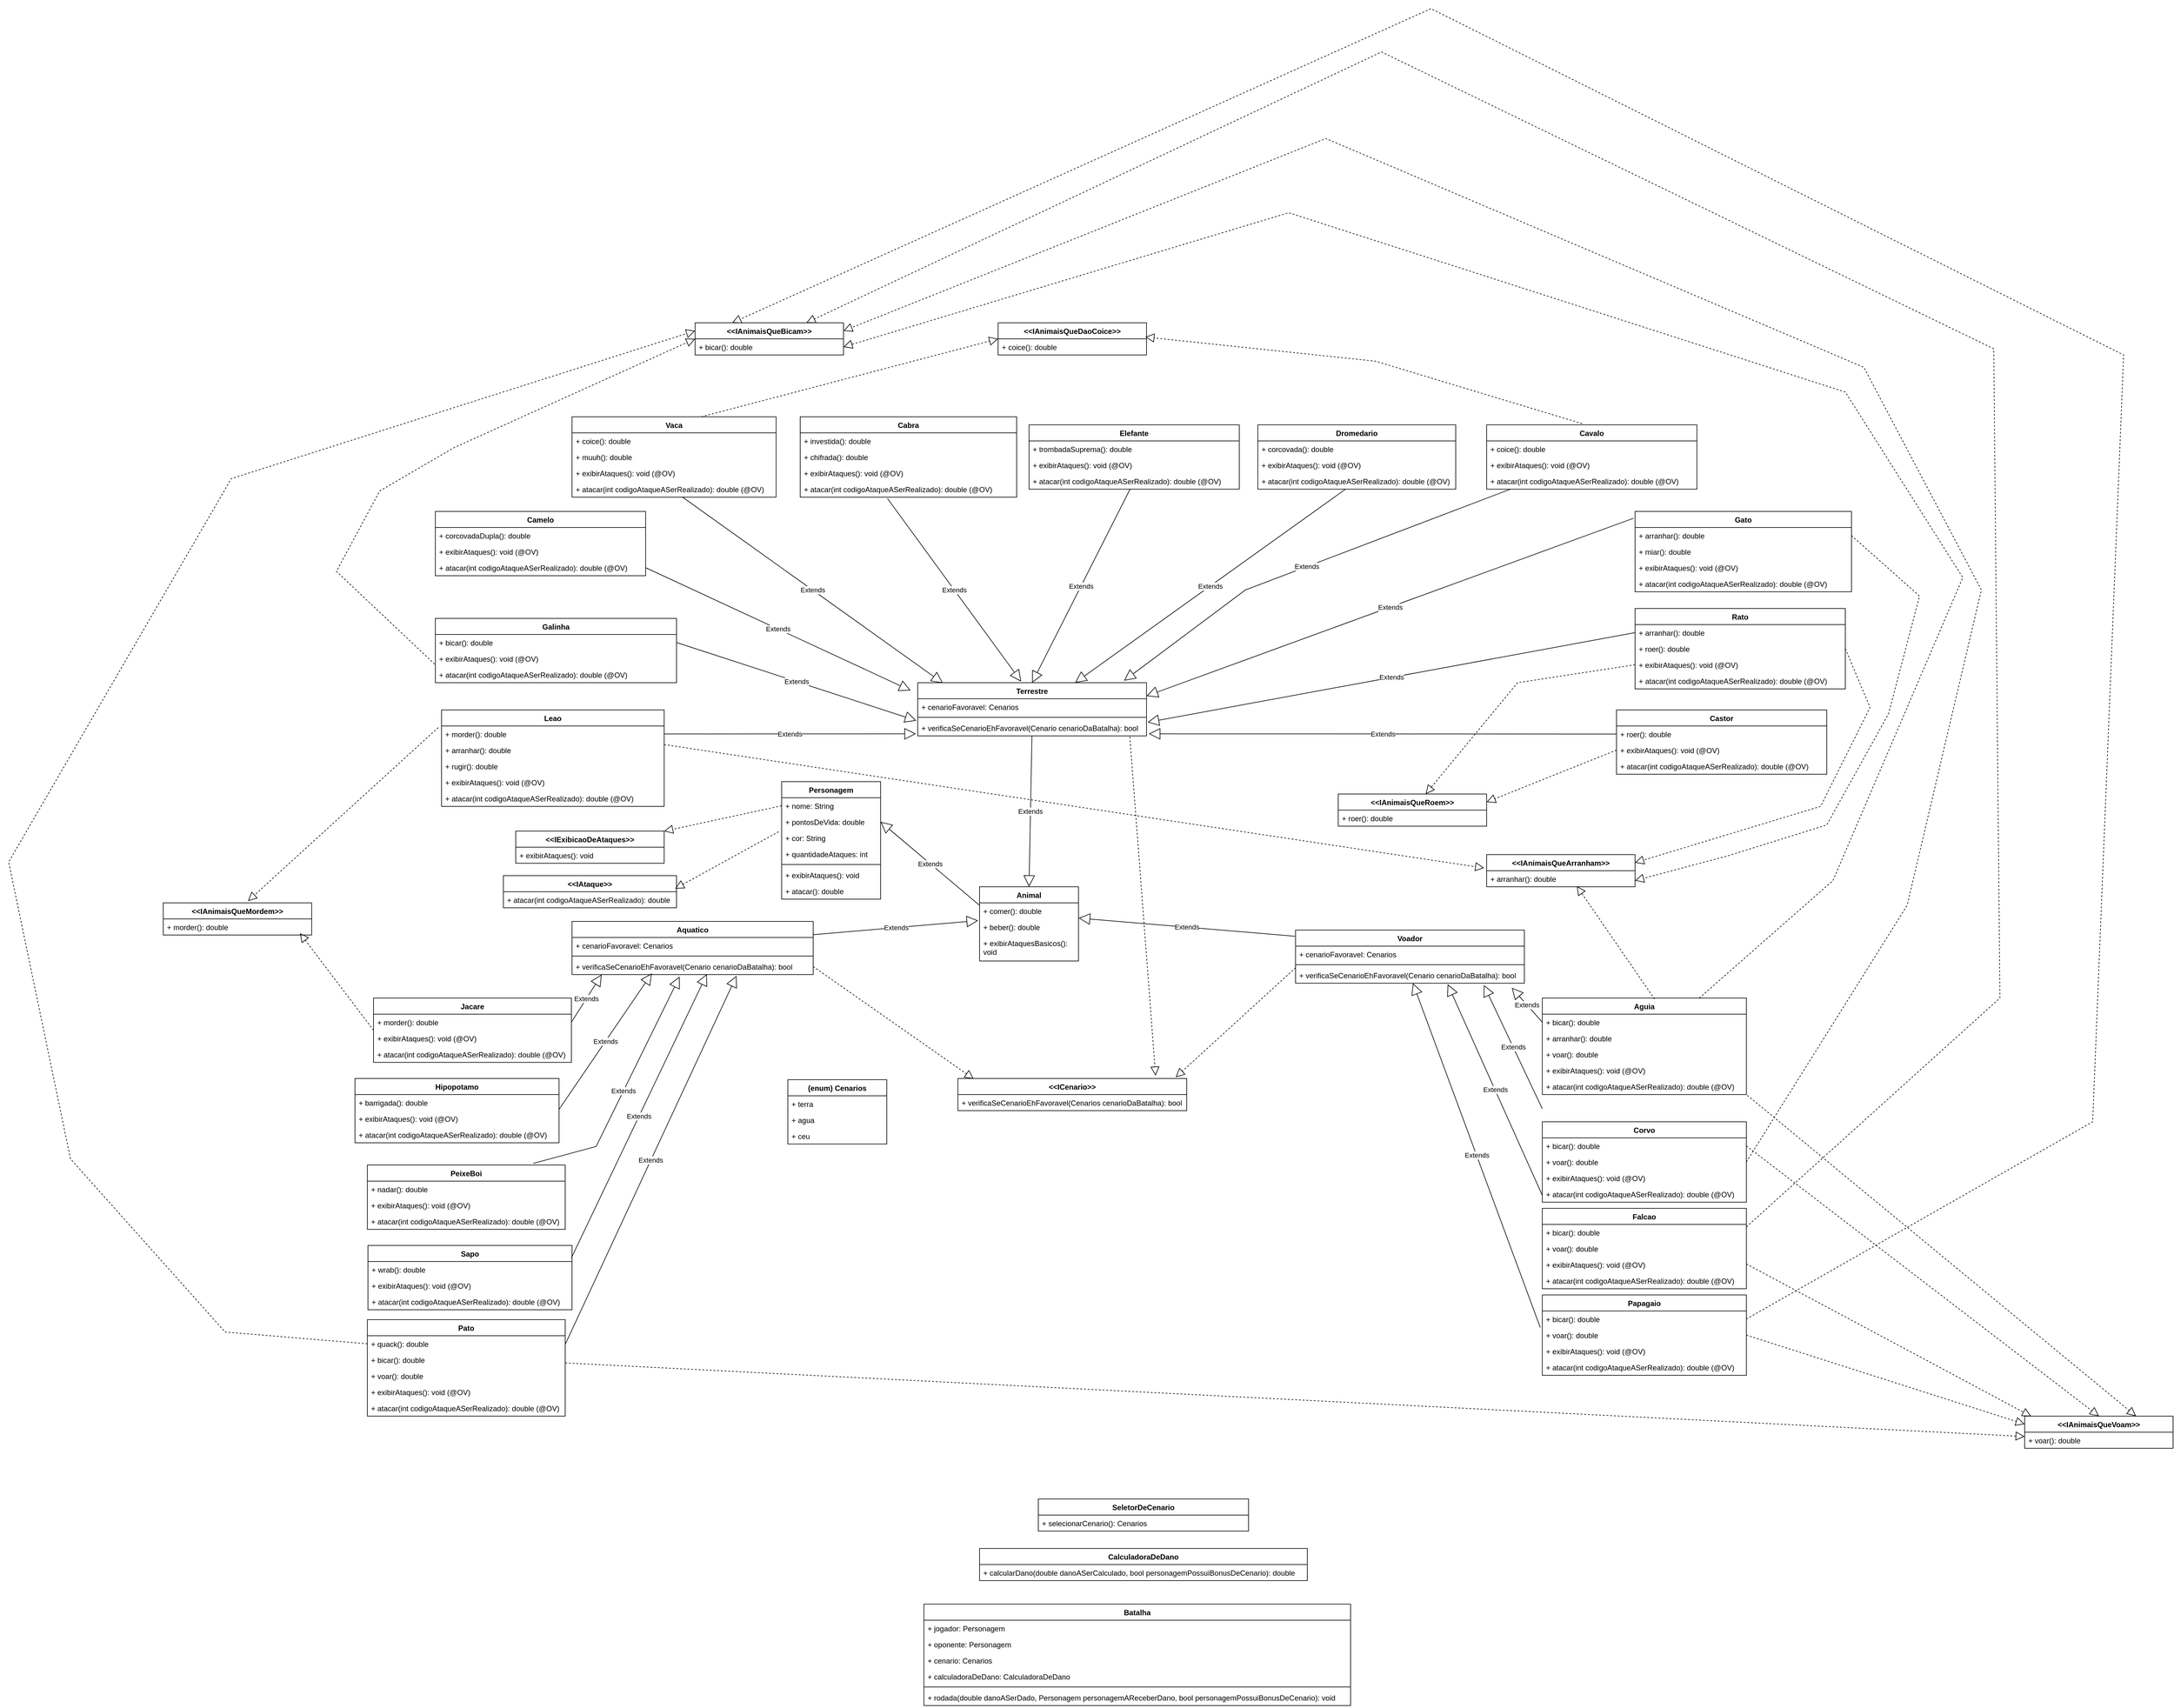 <mxfile version="21.1.8" type="device">
  <diagram name="Page-1" id="c4acf3e9-155e-7222-9cf6-157b1a14988f">
    <mxGraphModel dx="3451" dy="3012" grid="1" gridSize="10" guides="1" tooltips="1" connect="1" arrows="1" fold="1" page="1" pageScale="1" pageWidth="850" pageHeight="1100" background="none" math="0" shadow="0">
      <root>
        <mxCell id="0" />
        <mxCell id="1" parent="0" />
        <mxCell id="CGaMwVpezKCovhqwAnNj-1" value="Animal" style="swimlane;fontStyle=1;align=center;verticalAlign=top;childLayout=stackLayout;horizontal=1;startSize=26;horizontalStack=0;resizeParent=1;resizeParentMax=0;resizeLast=0;collapsible=1;marginBottom=0;whiteSpace=wrap;html=1;" parent="1" vertex="1">
          <mxGeometry x="30" y="-240" width="160" height="120" as="geometry" />
        </mxCell>
        <mxCell id="CGaMwVpezKCovhqwAnNj-4" value="+ comer(): double" style="text;strokeColor=none;fillColor=none;align=left;verticalAlign=top;spacingLeft=4;spacingRight=4;overflow=hidden;rotatable=0;points=[[0,0.5],[1,0.5]];portConstraint=eastwest;whiteSpace=wrap;html=1;" parent="CGaMwVpezKCovhqwAnNj-1" vertex="1">
          <mxGeometry y="26" width="160" height="26" as="geometry" />
        </mxCell>
        <mxCell id="CGaMwVpezKCovhqwAnNj-14" value="+ beber(): double" style="text;strokeColor=none;fillColor=none;align=left;verticalAlign=top;spacingLeft=4;spacingRight=4;overflow=hidden;rotatable=0;points=[[0,0.5],[1,0.5]];portConstraint=eastwest;whiteSpace=wrap;html=1;" parent="CGaMwVpezKCovhqwAnNj-1" vertex="1">
          <mxGeometry y="52" width="160" height="26" as="geometry" />
        </mxCell>
        <mxCell id="K-MVBs5IA_x-BN4Qql2m-1" value="+ exibirAtaquesBasicos(): void" style="text;strokeColor=none;fillColor=none;align=left;verticalAlign=top;spacingLeft=4;spacingRight=4;overflow=hidden;rotatable=0;points=[[0,0.5],[1,0.5]];portConstraint=eastwest;whiteSpace=wrap;html=1;" parent="CGaMwVpezKCovhqwAnNj-1" vertex="1">
          <mxGeometry y="78" width="160" height="42" as="geometry" />
        </mxCell>
        <mxCell id="CGaMwVpezKCovhqwAnNj-20" value="Camelo" style="swimlane;fontStyle=1;align=center;verticalAlign=top;childLayout=stackLayout;horizontal=1;startSize=26;horizontalStack=0;resizeParent=1;resizeParentMax=0;resizeLast=0;collapsible=1;marginBottom=0;whiteSpace=wrap;html=1;" parent="1" vertex="1">
          <mxGeometry x="-850" y="-847" width="340" height="104" as="geometry" />
        </mxCell>
        <mxCell id="CGaMwVpezKCovhqwAnNj-23" value="+ corcovadaDupla(): double" style="text;strokeColor=none;fillColor=none;align=left;verticalAlign=top;spacingLeft=4;spacingRight=4;overflow=hidden;rotatable=0;points=[[0,0.5],[1,0.5]];portConstraint=eastwest;whiteSpace=wrap;html=1;" parent="CGaMwVpezKCovhqwAnNj-20" vertex="1">
          <mxGeometry y="26" width="340" height="26" as="geometry" />
        </mxCell>
        <mxCell id="K-MVBs5IA_x-BN4Qql2m-10" value="+ exibirAtaques(): void (@OV)" style="text;strokeColor=none;fillColor=none;align=left;verticalAlign=top;spacingLeft=4;spacingRight=4;overflow=hidden;rotatable=0;points=[[0,0.5],[1,0.5]];portConstraint=eastwest;whiteSpace=wrap;html=1;" parent="CGaMwVpezKCovhqwAnNj-20" vertex="1">
          <mxGeometry y="52" width="340" height="26" as="geometry" />
        </mxCell>
        <mxCell id="UEuk_MGOr4QulHS4Pge7-12" value="+ atacar(int codigoAtaqueASerRealizado): double (@OV)" style="text;strokeColor=none;fillColor=none;align=left;verticalAlign=top;spacingLeft=4;spacingRight=4;overflow=hidden;rotatable=0;points=[[0,0.5],[1,0.5]];portConstraint=eastwest;whiteSpace=wrap;html=1;" vertex="1" parent="CGaMwVpezKCovhqwAnNj-20">
          <mxGeometry y="78" width="340" height="26" as="geometry" />
        </mxCell>
        <mxCell id="CGaMwVpezKCovhqwAnNj-24" value="Aguia" style="swimlane;fontStyle=1;align=center;verticalAlign=top;childLayout=stackLayout;horizontal=1;startSize=26;horizontalStack=0;resizeParent=1;resizeParentMax=0;resizeLast=0;collapsible=1;marginBottom=0;whiteSpace=wrap;html=1;" parent="1" vertex="1">
          <mxGeometry x="940" y="-60" width="330" height="156" as="geometry" />
        </mxCell>
        <mxCell id="CGaMwVpezKCovhqwAnNj-27" value="+ bicar(): double" style="text;strokeColor=none;fillColor=none;align=left;verticalAlign=top;spacingLeft=4;spacingRight=4;overflow=hidden;rotatable=0;points=[[0,0.5],[1,0.5]];portConstraint=eastwest;whiteSpace=wrap;html=1;" parent="CGaMwVpezKCovhqwAnNj-24" vertex="1">
          <mxGeometry y="26" width="330" height="26" as="geometry" />
        </mxCell>
        <mxCell id="r020CfCAmfjtUwWzO4DP-34" value="+ arranhar(): double" style="text;strokeColor=none;fillColor=none;align=left;verticalAlign=top;spacingLeft=4;spacingRight=4;overflow=hidden;rotatable=0;points=[[0,0.5],[1,0.5]];portConstraint=eastwest;whiteSpace=wrap;html=1;" parent="CGaMwVpezKCovhqwAnNj-24" vertex="1">
          <mxGeometry y="52" width="330" height="26" as="geometry" />
        </mxCell>
        <mxCell id="r020CfCAmfjtUwWzO4DP-49" value="+ voar(): double" style="text;strokeColor=none;fillColor=none;align=left;verticalAlign=top;spacingLeft=4;spacingRight=4;overflow=hidden;rotatable=0;points=[[0,0.5],[1,0.5]];portConstraint=eastwest;whiteSpace=wrap;html=1;" parent="CGaMwVpezKCovhqwAnNj-24" vertex="1">
          <mxGeometry y="78" width="330" height="26" as="geometry" />
        </mxCell>
        <mxCell id="K-MVBs5IA_x-BN4Qql2m-25" value="+ exibirAtaques(): void (@OV)" style="text;strokeColor=none;fillColor=none;align=left;verticalAlign=top;spacingLeft=4;spacingRight=4;overflow=hidden;rotatable=0;points=[[0,0.5],[1,0.5]];portConstraint=eastwest;whiteSpace=wrap;html=1;" parent="CGaMwVpezKCovhqwAnNj-24" vertex="1">
          <mxGeometry y="104" width="330" height="26" as="geometry" />
        </mxCell>
        <mxCell id="UEuk_MGOr4QulHS4Pge7-31" value="+ atacar(int codigoAtaqueASerRealizado): double (@OV)" style="text;strokeColor=none;fillColor=none;align=left;verticalAlign=top;spacingLeft=4;spacingRight=4;overflow=hidden;rotatable=0;points=[[0,0.5],[1,0.5]];portConstraint=eastwest;whiteSpace=wrap;html=1;" vertex="1" parent="CGaMwVpezKCovhqwAnNj-24">
          <mxGeometry y="130" width="330" height="26" as="geometry" />
        </mxCell>
        <mxCell id="CGaMwVpezKCovhqwAnNj-28" value="Corvo" style="swimlane;fontStyle=1;align=center;verticalAlign=top;childLayout=stackLayout;horizontal=1;startSize=26;horizontalStack=0;resizeParent=1;resizeParentMax=0;resizeLast=0;collapsible=1;marginBottom=0;whiteSpace=wrap;html=1;" parent="1" vertex="1">
          <mxGeometry x="940" y="140" width="330" height="130" as="geometry" />
        </mxCell>
        <mxCell id="CGaMwVpezKCovhqwAnNj-31" value="+ bicar(): double" style="text;strokeColor=none;fillColor=none;align=left;verticalAlign=top;spacingLeft=4;spacingRight=4;overflow=hidden;rotatable=0;points=[[0,0.5],[1,0.5]];portConstraint=eastwest;whiteSpace=wrap;html=1;" parent="CGaMwVpezKCovhqwAnNj-28" vertex="1">
          <mxGeometry y="26" width="330" height="26" as="geometry" />
        </mxCell>
        <mxCell id="r020CfCAmfjtUwWzO4DP-48" value="+ voar(): double" style="text;strokeColor=none;fillColor=none;align=left;verticalAlign=top;spacingLeft=4;spacingRight=4;overflow=hidden;rotatable=0;points=[[0,0.5],[1,0.5]];portConstraint=eastwest;whiteSpace=wrap;html=1;" parent="CGaMwVpezKCovhqwAnNj-28" vertex="1">
          <mxGeometry y="52" width="330" height="26" as="geometry" />
        </mxCell>
        <mxCell id="K-MVBs5IA_x-BN4Qql2m-26" value="+ exibirAtaques(): void (@OV)" style="text;strokeColor=none;fillColor=none;align=left;verticalAlign=top;spacingLeft=4;spacingRight=4;overflow=hidden;rotatable=0;points=[[0,0.5],[1,0.5]];portConstraint=eastwest;whiteSpace=wrap;html=1;" parent="CGaMwVpezKCovhqwAnNj-28" vertex="1">
          <mxGeometry y="78" width="330" height="26" as="geometry" />
        </mxCell>
        <mxCell id="UEuk_MGOr4QulHS4Pge7-32" value="+ atacar(int codigoAtaqueASerRealizado): double (@OV)" style="text;strokeColor=none;fillColor=none;align=left;verticalAlign=top;spacingLeft=4;spacingRight=4;overflow=hidden;rotatable=0;points=[[0,0.5],[1,0.5]];portConstraint=eastwest;whiteSpace=wrap;html=1;" vertex="1" parent="CGaMwVpezKCovhqwAnNj-28">
          <mxGeometry y="104" width="330" height="26" as="geometry" />
        </mxCell>
        <mxCell id="CGaMwVpezKCovhqwAnNj-32" value="Falcao" style="swimlane;fontStyle=1;align=center;verticalAlign=top;childLayout=stackLayout;horizontal=1;startSize=26;horizontalStack=0;resizeParent=1;resizeParentMax=0;resizeLast=0;collapsible=1;marginBottom=0;whiteSpace=wrap;html=1;" parent="1" vertex="1">
          <mxGeometry x="940" y="280" width="330" height="130" as="geometry" />
        </mxCell>
        <mxCell id="CGaMwVpezKCovhqwAnNj-35" value="+ bicar(): double" style="text;strokeColor=none;fillColor=none;align=left;verticalAlign=top;spacingLeft=4;spacingRight=4;overflow=hidden;rotatable=0;points=[[0,0.5],[1,0.5]];portConstraint=eastwest;whiteSpace=wrap;html=1;" parent="CGaMwVpezKCovhqwAnNj-32" vertex="1">
          <mxGeometry y="26" width="330" height="26" as="geometry" />
        </mxCell>
        <mxCell id="r020CfCAmfjtUwWzO4DP-47" value="+ voar(): double" style="text;strokeColor=none;fillColor=none;align=left;verticalAlign=top;spacingLeft=4;spacingRight=4;overflow=hidden;rotatable=0;points=[[0,0.5],[1,0.5]];portConstraint=eastwest;whiteSpace=wrap;html=1;" parent="CGaMwVpezKCovhqwAnNj-32" vertex="1">
          <mxGeometry y="52" width="330" height="26" as="geometry" />
        </mxCell>
        <mxCell id="K-MVBs5IA_x-BN4Qql2m-27" value="+ exibirAtaques(): void (@OV)" style="text;strokeColor=none;fillColor=none;align=left;verticalAlign=top;spacingLeft=4;spacingRight=4;overflow=hidden;rotatable=0;points=[[0,0.5],[1,0.5]];portConstraint=eastwest;whiteSpace=wrap;html=1;" parent="CGaMwVpezKCovhqwAnNj-32" vertex="1">
          <mxGeometry y="78" width="330" height="26" as="geometry" />
        </mxCell>
        <mxCell id="UEuk_MGOr4QulHS4Pge7-33" value="+ atacar(int codigoAtaqueASerRealizado): double (@OV)" style="text;strokeColor=none;fillColor=none;align=left;verticalAlign=top;spacingLeft=4;spacingRight=4;overflow=hidden;rotatable=0;points=[[0,0.5],[1,0.5]];portConstraint=eastwest;whiteSpace=wrap;html=1;" vertex="1" parent="CGaMwVpezKCovhqwAnNj-32">
          <mxGeometry y="104" width="330" height="26" as="geometry" />
        </mxCell>
        <mxCell id="CGaMwVpezKCovhqwAnNj-36" value="Vaca" style="swimlane;fontStyle=1;align=center;verticalAlign=top;childLayout=stackLayout;horizontal=1;startSize=26;horizontalStack=0;resizeParent=1;resizeParentMax=0;resizeLast=0;collapsible=1;marginBottom=0;whiteSpace=wrap;html=1;" parent="1" vertex="1">
          <mxGeometry x="-629" y="-1000" width="330" height="130" as="geometry" />
        </mxCell>
        <mxCell id="CGaMwVpezKCovhqwAnNj-39" value="+ coice(): double" style="text;strokeColor=none;fillColor=none;align=left;verticalAlign=top;spacingLeft=4;spacingRight=4;overflow=hidden;rotatable=0;points=[[0,0.5],[1,0.5]];portConstraint=eastwest;whiteSpace=wrap;html=1;" parent="CGaMwVpezKCovhqwAnNj-36" vertex="1">
          <mxGeometry y="26" width="330" height="26" as="geometry" />
        </mxCell>
        <mxCell id="UEuk_MGOr4QulHS4Pge7-3" value="+ muuh(): double" style="text;strokeColor=none;fillColor=none;align=left;verticalAlign=top;spacingLeft=4;spacingRight=4;overflow=hidden;rotatable=0;points=[[0,0.5],[1,0.5]];portConstraint=eastwest;whiteSpace=wrap;html=1;" vertex="1" parent="CGaMwVpezKCovhqwAnNj-36">
          <mxGeometry y="52" width="330" height="26" as="geometry" />
        </mxCell>
        <mxCell id="K-MVBs5IA_x-BN4Qql2m-11" value="+ exibirAtaques(): void (@OV)" style="text;strokeColor=none;fillColor=none;align=left;verticalAlign=top;spacingLeft=4;spacingRight=4;overflow=hidden;rotatable=0;points=[[0,0.5],[1,0.5]];portConstraint=eastwest;whiteSpace=wrap;html=1;" parent="CGaMwVpezKCovhqwAnNj-36" vertex="1">
          <mxGeometry y="78" width="330" height="26" as="geometry" />
        </mxCell>
        <mxCell id="UEuk_MGOr4QulHS4Pge7-18" value="+ atacar(int codigoAtaqueASerRealizado): double (@OV)" style="text;strokeColor=none;fillColor=none;align=left;verticalAlign=top;spacingLeft=4;spacingRight=4;overflow=hidden;rotatable=0;points=[[0,0.5],[1,0.5]];portConstraint=eastwest;whiteSpace=wrap;html=1;" vertex="1" parent="CGaMwVpezKCovhqwAnNj-36">
          <mxGeometry y="104" width="330" height="26" as="geometry" />
        </mxCell>
        <mxCell id="CGaMwVpezKCovhqwAnNj-41" value="Cabra" style="swimlane;fontStyle=1;align=center;verticalAlign=top;childLayout=stackLayout;horizontal=1;startSize=26;horizontalStack=0;resizeParent=1;resizeParentMax=0;resizeLast=0;collapsible=1;marginBottom=0;whiteSpace=wrap;html=1;" parent="1" vertex="1">
          <mxGeometry x="-260" y="-1000" width="350" height="130" as="geometry" />
        </mxCell>
        <mxCell id="CGaMwVpezKCovhqwAnNj-44" value="+ investida(): double" style="text;strokeColor=none;fillColor=none;align=left;verticalAlign=top;spacingLeft=4;spacingRight=4;overflow=hidden;rotatable=0;points=[[0,0.5],[1,0.5]];portConstraint=eastwest;whiteSpace=wrap;html=1;" parent="CGaMwVpezKCovhqwAnNj-41" vertex="1">
          <mxGeometry y="26" width="350" height="26" as="geometry" />
        </mxCell>
        <mxCell id="r020CfCAmfjtUwWzO4DP-40" value="+ chifrada(): double" style="text;strokeColor=none;fillColor=none;align=left;verticalAlign=top;spacingLeft=4;spacingRight=4;overflow=hidden;rotatable=0;points=[[0,0.5],[1,0.5]];portConstraint=eastwest;whiteSpace=wrap;html=1;" parent="CGaMwVpezKCovhqwAnNj-41" vertex="1">
          <mxGeometry y="52" width="350" height="26" as="geometry" />
        </mxCell>
        <mxCell id="K-MVBs5IA_x-BN4Qql2m-13" value="+ exibirAtaques(): void (@OV)" style="text;strokeColor=none;fillColor=none;align=left;verticalAlign=top;spacingLeft=4;spacingRight=4;overflow=hidden;rotatable=0;points=[[0,0.5],[1,0.5]];portConstraint=eastwest;whiteSpace=wrap;html=1;" parent="CGaMwVpezKCovhqwAnNj-41" vertex="1">
          <mxGeometry y="78" width="350" height="26" as="geometry" />
        </mxCell>
        <mxCell id="UEuk_MGOr4QulHS4Pge7-19" value="+ atacar(int codigoAtaqueASerRealizado): double (@OV)" style="text;strokeColor=none;fillColor=none;align=left;verticalAlign=top;spacingLeft=4;spacingRight=4;overflow=hidden;rotatable=0;points=[[0,0.5],[1,0.5]];portConstraint=eastwest;whiteSpace=wrap;html=1;" vertex="1" parent="CGaMwVpezKCovhqwAnNj-41">
          <mxGeometry y="104" width="350" height="26" as="geometry" />
        </mxCell>
        <mxCell id="CGaMwVpezKCovhqwAnNj-45" value="Elefante" style="swimlane;fontStyle=1;align=center;verticalAlign=top;childLayout=stackLayout;horizontal=1;startSize=26;horizontalStack=0;resizeParent=1;resizeParentMax=0;resizeLast=0;collapsible=1;marginBottom=0;whiteSpace=wrap;html=1;" parent="1" vertex="1">
          <mxGeometry x="110" y="-987" width="340" height="104" as="geometry" />
        </mxCell>
        <mxCell id="CGaMwVpezKCovhqwAnNj-48" value="+ trombadaSuprema(): double" style="text;strokeColor=none;fillColor=none;align=left;verticalAlign=top;spacingLeft=4;spacingRight=4;overflow=hidden;rotatable=0;points=[[0,0.5],[1,0.5]];portConstraint=eastwest;whiteSpace=wrap;html=1;" parent="CGaMwVpezKCovhqwAnNj-45" vertex="1">
          <mxGeometry y="26" width="340" height="26" as="geometry" />
        </mxCell>
        <mxCell id="K-MVBs5IA_x-BN4Qql2m-17" value="+ exibirAtaques(): void (@OV)" style="text;strokeColor=none;fillColor=none;align=left;verticalAlign=top;spacingLeft=4;spacingRight=4;overflow=hidden;rotatable=0;points=[[0,0.5],[1,0.5]];portConstraint=eastwest;whiteSpace=wrap;html=1;" parent="CGaMwVpezKCovhqwAnNj-45" vertex="1">
          <mxGeometry y="52" width="340" height="26" as="geometry" />
        </mxCell>
        <mxCell id="UEuk_MGOr4QulHS4Pge7-20" value="+ atacar(int codigoAtaqueASerRealizado): double (@OV)" style="text;strokeColor=none;fillColor=none;align=left;verticalAlign=top;spacingLeft=4;spacingRight=4;overflow=hidden;rotatable=0;points=[[0,0.5],[1,0.5]];portConstraint=eastwest;whiteSpace=wrap;html=1;" vertex="1" parent="CGaMwVpezKCovhqwAnNj-45">
          <mxGeometry y="78" width="340" height="26" as="geometry" />
        </mxCell>
        <mxCell id="CGaMwVpezKCovhqwAnNj-49" value="Dromedario" style="swimlane;fontStyle=1;align=center;verticalAlign=top;childLayout=stackLayout;horizontal=1;startSize=26;horizontalStack=0;resizeParent=1;resizeParentMax=0;resizeLast=0;collapsible=1;marginBottom=0;whiteSpace=wrap;html=1;" parent="1" vertex="1">
          <mxGeometry x="480" y="-987" width="320" height="104" as="geometry" />
        </mxCell>
        <mxCell id="CGaMwVpezKCovhqwAnNj-52" value="+ corcovada(): double" style="text;strokeColor=none;fillColor=none;align=left;verticalAlign=top;spacingLeft=4;spacingRight=4;overflow=hidden;rotatable=0;points=[[0,0.5],[1,0.5]];portConstraint=eastwest;whiteSpace=wrap;html=1;" parent="CGaMwVpezKCovhqwAnNj-49" vertex="1">
          <mxGeometry y="26" width="320" height="26" as="geometry" />
        </mxCell>
        <mxCell id="K-MVBs5IA_x-BN4Qql2m-18" value="+ exibirAtaques(): void (@OV)" style="text;strokeColor=none;fillColor=none;align=left;verticalAlign=top;spacingLeft=4;spacingRight=4;overflow=hidden;rotatable=0;points=[[0,0.5],[1,0.5]];portConstraint=eastwest;whiteSpace=wrap;html=1;" parent="CGaMwVpezKCovhqwAnNj-49" vertex="1">
          <mxGeometry y="52" width="320" height="26" as="geometry" />
        </mxCell>
        <mxCell id="UEuk_MGOr4QulHS4Pge7-23" value="+ atacar(int codigoAtaqueASerRealizado): double (@OV)" style="text;strokeColor=none;fillColor=none;align=left;verticalAlign=top;spacingLeft=4;spacingRight=4;overflow=hidden;rotatable=0;points=[[0,0.5],[1,0.5]];portConstraint=eastwest;whiteSpace=wrap;html=1;" vertex="1" parent="CGaMwVpezKCovhqwAnNj-49">
          <mxGeometry y="78" width="320" height="26" as="geometry" />
        </mxCell>
        <mxCell id="CGaMwVpezKCovhqwAnNj-53" value="Hipopotamo" style="swimlane;fontStyle=1;align=center;verticalAlign=top;childLayout=stackLayout;horizontal=1;startSize=26;horizontalStack=0;resizeParent=1;resizeParentMax=0;resizeLast=0;collapsible=1;marginBottom=0;whiteSpace=wrap;html=1;" parent="1" vertex="1">
          <mxGeometry x="-980" y="70" width="330" height="104" as="geometry" />
        </mxCell>
        <mxCell id="CGaMwVpezKCovhqwAnNj-56" value="+ barrigada(): double" style="text;strokeColor=none;fillColor=none;align=left;verticalAlign=top;spacingLeft=4;spacingRight=4;overflow=hidden;rotatable=0;points=[[0,0.5],[1,0.5]];portConstraint=eastwest;whiteSpace=wrap;html=1;" parent="CGaMwVpezKCovhqwAnNj-53" vertex="1">
          <mxGeometry y="26" width="330" height="26" as="geometry" />
        </mxCell>
        <mxCell id="K-MVBs5IA_x-BN4Qql2m-2" value="+ exibirAtaques(): void (@OV)" style="text;strokeColor=none;fillColor=none;align=left;verticalAlign=top;spacingLeft=4;spacingRight=4;overflow=hidden;rotatable=0;points=[[0,0.5],[1,0.5]];portConstraint=eastwest;whiteSpace=wrap;html=1;" parent="CGaMwVpezKCovhqwAnNj-53" vertex="1">
          <mxGeometry y="52" width="330" height="26" as="geometry" />
        </mxCell>
        <mxCell id="UEuk_MGOr4QulHS4Pge7-5" value="+ atacar(int codigoAtaqueASerRealizado): double (@OV)" style="text;strokeColor=none;fillColor=none;align=left;verticalAlign=top;spacingLeft=4;spacingRight=4;overflow=hidden;rotatable=0;points=[[0,0.5],[1,0.5]];portConstraint=eastwest;whiteSpace=wrap;html=1;" vertex="1" parent="CGaMwVpezKCovhqwAnNj-53">
          <mxGeometry y="78" width="330" height="26" as="geometry" />
        </mxCell>
        <mxCell id="CGaMwVpezKCovhqwAnNj-57" value="Sapo" style="swimlane;fontStyle=1;align=center;verticalAlign=top;childLayout=stackLayout;horizontal=1;startSize=26;horizontalStack=0;resizeParent=1;resizeParentMax=0;resizeLast=0;collapsible=1;marginBottom=0;whiteSpace=wrap;html=1;" parent="1" vertex="1">
          <mxGeometry x="-959" y="340" width="330" height="104" as="geometry" />
        </mxCell>
        <mxCell id="CGaMwVpezKCovhqwAnNj-60" value="+ wrab(): double" style="text;strokeColor=none;fillColor=none;align=left;verticalAlign=top;spacingLeft=4;spacingRight=4;overflow=hidden;rotatable=0;points=[[0,0.5],[1,0.5]];portConstraint=eastwest;whiteSpace=wrap;html=1;" parent="CGaMwVpezKCovhqwAnNj-57" vertex="1">
          <mxGeometry y="26" width="330" height="26" as="geometry" />
        </mxCell>
        <mxCell id="K-MVBs5IA_x-BN4Qql2m-6" value="+ exibirAtaques(): void (@OV)" style="text;strokeColor=none;fillColor=none;align=left;verticalAlign=top;spacingLeft=4;spacingRight=4;overflow=hidden;rotatable=0;points=[[0,0.5],[1,0.5]];portConstraint=eastwest;whiteSpace=wrap;html=1;" parent="CGaMwVpezKCovhqwAnNj-57" vertex="1">
          <mxGeometry y="52" width="330" height="26" as="geometry" />
        </mxCell>
        <mxCell id="UEuk_MGOr4QulHS4Pge7-7" value="+ atacar(int codigoAtaqueASerRealizado): double (@OV)" style="text;strokeColor=none;fillColor=none;align=left;verticalAlign=top;spacingLeft=4;spacingRight=4;overflow=hidden;rotatable=0;points=[[0,0.5],[1,0.5]];portConstraint=eastwest;whiteSpace=wrap;html=1;" vertex="1" parent="CGaMwVpezKCovhqwAnNj-57">
          <mxGeometry y="78" width="330" height="26" as="geometry" />
        </mxCell>
        <mxCell id="CGaMwVpezKCovhqwAnNj-61" value="PeixeBoi" style="swimlane;fontStyle=1;align=center;verticalAlign=top;childLayout=stackLayout;horizontal=1;startSize=26;horizontalStack=0;resizeParent=1;resizeParentMax=0;resizeLast=0;collapsible=1;marginBottom=0;whiteSpace=wrap;html=1;" parent="1" vertex="1">
          <mxGeometry x="-960" y="210" width="320" height="104" as="geometry" />
        </mxCell>
        <mxCell id="CGaMwVpezKCovhqwAnNj-64" value="+ nadar(): double" style="text;strokeColor=none;fillColor=none;align=left;verticalAlign=top;spacingLeft=4;spacingRight=4;overflow=hidden;rotatable=0;points=[[0,0.5],[1,0.5]];portConstraint=eastwest;whiteSpace=wrap;html=1;" parent="CGaMwVpezKCovhqwAnNj-61" vertex="1">
          <mxGeometry y="26" width="320" height="26" as="geometry" />
        </mxCell>
        <mxCell id="K-MVBs5IA_x-BN4Qql2m-4" value="+ exibirAtaques(): void (@OV)" style="text;strokeColor=none;fillColor=none;align=left;verticalAlign=top;spacingLeft=4;spacingRight=4;overflow=hidden;rotatable=0;points=[[0,0.5],[1,0.5]];portConstraint=eastwest;whiteSpace=wrap;html=1;" parent="CGaMwVpezKCovhqwAnNj-61" vertex="1">
          <mxGeometry y="52" width="320" height="26" as="geometry" />
        </mxCell>
        <mxCell id="UEuk_MGOr4QulHS4Pge7-6" value="+ atacar(int codigoAtaqueASerRealizado): double (@OV)" style="text;strokeColor=none;fillColor=none;align=left;verticalAlign=top;spacingLeft=4;spacingRight=4;overflow=hidden;rotatable=0;points=[[0,0.5],[1,0.5]];portConstraint=eastwest;whiteSpace=wrap;html=1;" vertex="1" parent="CGaMwVpezKCovhqwAnNj-61">
          <mxGeometry y="78" width="320" height="26" as="geometry" />
        </mxCell>
        <mxCell id="CGaMwVpezKCovhqwAnNj-65" value="Galinha" style="swimlane;fontStyle=1;align=center;verticalAlign=top;childLayout=stackLayout;horizontal=1;startSize=26;horizontalStack=0;resizeParent=1;resizeParentMax=0;resizeLast=0;collapsible=1;marginBottom=0;whiteSpace=wrap;html=1;" parent="1" vertex="1">
          <mxGeometry x="-850" y="-674" width="390" height="104" as="geometry" />
        </mxCell>
        <mxCell id="CGaMwVpezKCovhqwAnNj-68" value="+ bicar(): double" style="text;strokeColor=none;fillColor=none;align=left;verticalAlign=top;spacingLeft=4;spacingRight=4;overflow=hidden;rotatable=0;points=[[0,0.5],[1,0.5]];portConstraint=eastwest;whiteSpace=wrap;html=1;" parent="CGaMwVpezKCovhqwAnNj-65" vertex="1">
          <mxGeometry y="26" width="390" height="26" as="geometry" />
        </mxCell>
        <mxCell id="K-MVBs5IA_x-BN4Qql2m-9" value="+ exibirAtaques(): void (@OV)" style="text;strokeColor=none;fillColor=none;align=left;verticalAlign=top;spacingLeft=4;spacingRight=4;overflow=hidden;rotatable=0;points=[[0,0.5],[1,0.5]];portConstraint=eastwest;whiteSpace=wrap;html=1;" parent="CGaMwVpezKCovhqwAnNj-65" vertex="1">
          <mxGeometry y="52" width="390" height="26" as="geometry" />
        </mxCell>
        <mxCell id="UEuk_MGOr4QulHS4Pge7-11" value="+ atacar(int codigoAtaqueASerRealizado): double (@OV)" style="text;strokeColor=none;fillColor=none;align=left;verticalAlign=top;spacingLeft=4;spacingRight=4;overflow=hidden;rotatable=0;points=[[0,0.5],[1,0.5]];portConstraint=eastwest;whiteSpace=wrap;html=1;" vertex="1" parent="CGaMwVpezKCovhqwAnNj-65">
          <mxGeometry y="78" width="390" height="26" as="geometry" />
        </mxCell>
        <mxCell id="CGaMwVpezKCovhqwAnNj-69" value="Leao" style="swimlane;fontStyle=1;align=center;verticalAlign=top;childLayout=stackLayout;horizontal=1;startSize=26;horizontalStack=0;resizeParent=1;resizeParentMax=0;resizeLast=0;collapsible=1;marginBottom=0;whiteSpace=wrap;html=1;" parent="1" vertex="1">
          <mxGeometry x="-840" y="-526" width="360" height="156" as="geometry" />
        </mxCell>
        <mxCell id="CGaMwVpezKCovhqwAnNj-72" value="+ morder(): double" style="text;strokeColor=none;fillColor=none;align=left;verticalAlign=top;spacingLeft=4;spacingRight=4;overflow=hidden;rotatable=0;points=[[0,0.5],[1,0.5]];portConstraint=eastwest;whiteSpace=wrap;html=1;" parent="CGaMwVpezKCovhqwAnNj-69" vertex="1">
          <mxGeometry y="26" width="360" height="26" as="geometry" />
        </mxCell>
        <mxCell id="r020CfCAmfjtUwWzO4DP-28" value="+ arranhar(): double" style="text;strokeColor=none;fillColor=none;align=left;verticalAlign=top;spacingLeft=4;spacingRight=4;overflow=hidden;rotatable=0;points=[[0,0.5],[1,0.5]];portConstraint=eastwest;whiteSpace=wrap;html=1;" parent="CGaMwVpezKCovhqwAnNj-69" vertex="1">
          <mxGeometry y="52" width="360" height="26" as="geometry" />
        </mxCell>
        <mxCell id="UEuk_MGOr4QulHS4Pge7-2" value="+ rugir(): double" style="text;strokeColor=none;fillColor=none;align=left;verticalAlign=top;spacingLeft=4;spacingRight=4;overflow=hidden;rotatable=0;points=[[0,0.5],[1,0.5]];portConstraint=eastwest;whiteSpace=wrap;html=1;" vertex="1" parent="CGaMwVpezKCovhqwAnNj-69">
          <mxGeometry y="78" width="360" height="26" as="geometry" />
        </mxCell>
        <mxCell id="K-MVBs5IA_x-BN4Qql2m-8" value="+ exibirAtaques(): void (@OV)" style="text;strokeColor=none;fillColor=none;align=left;verticalAlign=top;spacingLeft=4;spacingRight=4;overflow=hidden;rotatable=0;points=[[0,0.5],[1,0.5]];portConstraint=eastwest;whiteSpace=wrap;html=1;" parent="CGaMwVpezKCovhqwAnNj-69" vertex="1">
          <mxGeometry y="104" width="360" height="26" as="geometry" />
        </mxCell>
        <mxCell id="UEuk_MGOr4QulHS4Pge7-9" value="+ atacar(int codigoAtaqueASerRealizado): double (@OV)" style="text;strokeColor=none;fillColor=none;align=left;verticalAlign=top;spacingLeft=4;spacingRight=4;overflow=hidden;rotatable=0;points=[[0,0.5],[1,0.5]];portConstraint=eastwest;whiteSpace=wrap;html=1;" vertex="1" parent="CGaMwVpezKCovhqwAnNj-69">
          <mxGeometry y="130" width="360" height="26" as="geometry" />
        </mxCell>
        <mxCell id="CGaMwVpezKCovhqwAnNj-73" value="Gato" style="swimlane;fontStyle=1;align=center;verticalAlign=top;childLayout=stackLayout;horizontal=1;startSize=26;horizontalStack=0;resizeParent=1;resizeParentMax=0;resizeLast=0;collapsible=1;marginBottom=0;whiteSpace=wrap;html=1;" parent="1" vertex="1">
          <mxGeometry x="1090" y="-847" width="350" height="130" as="geometry" />
        </mxCell>
        <mxCell id="r020CfCAmfjtUwWzO4DP-33" value="+ arranhar(): double" style="text;strokeColor=none;fillColor=none;align=left;verticalAlign=top;spacingLeft=4;spacingRight=4;overflow=hidden;rotatable=0;points=[[0,0.5],[1,0.5]];portConstraint=eastwest;whiteSpace=wrap;html=1;" parent="CGaMwVpezKCovhqwAnNj-73" vertex="1">
          <mxGeometry y="26" width="350" height="26" as="geometry" />
        </mxCell>
        <mxCell id="CGaMwVpezKCovhqwAnNj-76" value="+ miar(): double" style="text;strokeColor=none;fillColor=none;align=left;verticalAlign=top;spacingLeft=4;spacingRight=4;overflow=hidden;rotatable=0;points=[[0,0.5],[1,0.5]];portConstraint=eastwest;whiteSpace=wrap;html=1;" parent="CGaMwVpezKCovhqwAnNj-73" vertex="1">
          <mxGeometry y="52" width="350" height="26" as="geometry" />
        </mxCell>
        <mxCell id="K-MVBs5IA_x-BN4Qql2m-20" value="+ exibirAtaques(): void (@OV)" style="text;strokeColor=none;fillColor=none;align=left;verticalAlign=top;spacingLeft=4;spacingRight=4;overflow=hidden;rotatable=0;points=[[0,0.5],[1,0.5]];portConstraint=eastwest;whiteSpace=wrap;html=1;" parent="CGaMwVpezKCovhqwAnNj-73" vertex="1">
          <mxGeometry y="78" width="350" height="26" as="geometry" />
        </mxCell>
        <mxCell id="UEuk_MGOr4QulHS4Pge7-27" value="+ atacar(int codigoAtaqueASerRealizado): double (@OV)" style="text;strokeColor=none;fillColor=none;align=left;verticalAlign=top;spacingLeft=4;spacingRight=4;overflow=hidden;rotatable=0;points=[[0,0.5],[1,0.5]];portConstraint=eastwest;whiteSpace=wrap;html=1;" vertex="1" parent="CGaMwVpezKCovhqwAnNj-73">
          <mxGeometry y="104" width="350" height="26" as="geometry" />
        </mxCell>
        <mxCell id="CGaMwVpezKCovhqwAnNj-77" value="Pato" style="swimlane;fontStyle=1;align=center;verticalAlign=top;childLayout=stackLayout;horizontal=1;startSize=26;horizontalStack=0;resizeParent=1;resizeParentMax=0;resizeLast=0;collapsible=1;marginBottom=0;whiteSpace=wrap;html=1;" parent="1" vertex="1">
          <mxGeometry x="-960" y="460" width="320" height="156" as="geometry" />
        </mxCell>
        <mxCell id="CGaMwVpezKCovhqwAnNj-80" value="+ quack(): double" style="text;strokeColor=none;fillColor=none;align=left;verticalAlign=top;spacingLeft=4;spacingRight=4;overflow=hidden;rotatable=0;points=[[0,0.5],[1,0.5]];portConstraint=eastwest;whiteSpace=wrap;html=1;" parent="CGaMwVpezKCovhqwAnNj-77" vertex="1">
          <mxGeometry y="26" width="320" height="26" as="geometry" />
        </mxCell>
        <mxCell id="r020CfCAmfjtUwWzO4DP-24" value="+ bicar(): double" style="text;strokeColor=none;fillColor=none;align=left;verticalAlign=top;spacingLeft=4;spacingRight=4;overflow=hidden;rotatable=0;points=[[0,0.5],[1,0.5]];portConstraint=eastwest;whiteSpace=wrap;html=1;" parent="CGaMwVpezKCovhqwAnNj-77" vertex="1">
          <mxGeometry y="52" width="320" height="26" as="geometry" />
        </mxCell>
        <mxCell id="r020CfCAmfjtUwWzO4DP-53" value="+ voar(): double" style="text;strokeColor=none;fillColor=none;align=left;verticalAlign=top;spacingLeft=4;spacingRight=4;overflow=hidden;rotatable=0;points=[[0,0.5],[1,0.5]];portConstraint=eastwest;whiteSpace=wrap;html=1;" parent="CGaMwVpezKCovhqwAnNj-77" vertex="1">
          <mxGeometry y="78" width="320" height="26" as="geometry" />
        </mxCell>
        <mxCell id="K-MVBs5IA_x-BN4Qql2m-7" value="+ exibirAtaques(): void (@OV)" style="text;strokeColor=none;fillColor=none;align=left;verticalAlign=top;spacingLeft=4;spacingRight=4;overflow=hidden;rotatable=0;points=[[0,0.5],[1,0.5]];portConstraint=eastwest;whiteSpace=wrap;html=1;" parent="CGaMwVpezKCovhqwAnNj-77" vertex="1">
          <mxGeometry y="104" width="320" height="26" as="geometry" />
        </mxCell>
        <mxCell id="UEuk_MGOr4QulHS4Pge7-8" value="+ atacar(int codigoAtaqueASerRealizado): double (@OV)" style="text;strokeColor=none;fillColor=none;align=left;verticalAlign=top;spacingLeft=4;spacingRight=4;overflow=hidden;rotatable=0;points=[[0,0.5],[1,0.5]];portConstraint=eastwest;whiteSpace=wrap;html=1;" vertex="1" parent="CGaMwVpezKCovhqwAnNj-77">
          <mxGeometry y="130" width="320" height="26" as="geometry" />
        </mxCell>
        <mxCell id="CGaMwVpezKCovhqwAnNj-81" value="Rato" style="swimlane;fontStyle=1;align=center;verticalAlign=top;childLayout=stackLayout;horizontal=1;startSize=26;horizontalStack=0;resizeParent=1;resizeParentMax=0;resizeLast=0;collapsible=1;marginBottom=0;whiteSpace=wrap;html=1;" parent="1" vertex="1">
          <mxGeometry x="1090" y="-690" width="340" height="130" as="geometry" />
        </mxCell>
        <mxCell id="CGaMwVpezKCovhqwAnNj-84" value="+ arranhar(): double" style="text;strokeColor=none;fillColor=none;align=left;verticalAlign=top;spacingLeft=4;spacingRight=4;overflow=hidden;rotatable=0;points=[[0,0.5],[1,0.5]];portConstraint=eastwest;whiteSpace=wrap;html=1;" parent="CGaMwVpezKCovhqwAnNj-81" vertex="1">
          <mxGeometry y="26" width="340" height="26" as="geometry" />
        </mxCell>
        <mxCell id="r020CfCAmfjtUwWzO4DP-39" value="+ roer(): double" style="text;strokeColor=none;fillColor=none;align=left;verticalAlign=top;spacingLeft=4;spacingRight=4;overflow=hidden;rotatable=0;points=[[0,0.5],[1,0.5]];portConstraint=eastwest;whiteSpace=wrap;html=1;" parent="CGaMwVpezKCovhqwAnNj-81" vertex="1">
          <mxGeometry y="52" width="340" height="26" as="geometry" />
        </mxCell>
        <mxCell id="K-MVBs5IA_x-BN4Qql2m-22" value="+ exibirAtaques(): void (@OV)" style="text;strokeColor=none;fillColor=none;align=left;verticalAlign=top;spacingLeft=4;spacingRight=4;overflow=hidden;rotatable=0;points=[[0,0.5],[1,0.5]];portConstraint=eastwest;whiteSpace=wrap;html=1;" parent="CGaMwVpezKCovhqwAnNj-81" vertex="1">
          <mxGeometry y="78" width="340" height="26" as="geometry" />
        </mxCell>
        <mxCell id="UEuk_MGOr4QulHS4Pge7-28" value="+ atacar(int codigoAtaqueASerRealizado): double (@OV)" style="text;strokeColor=none;fillColor=none;align=left;verticalAlign=top;spacingLeft=4;spacingRight=4;overflow=hidden;rotatable=0;points=[[0,0.5],[1,0.5]];portConstraint=eastwest;whiteSpace=wrap;html=1;" vertex="1" parent="CGaMwVpezKCovhqwAnNj-81">
          <mxGeometry y="104" width="340" height="26" as="geometry" />
        </mxCell>
        <mxCell id="CGaMwVpezKCovhqwAnNj-85" value="Castor" style="swimlane;fontStyle=1;align=center;verticalAlign=top;childLayout=stackLayout;horizontal=1;startSize=26;horizontalStack=0;resizeParent=1;resizeParentMax=0;resizeLast=0;collapsible=1;marginBottom=0;whiteSpace=wrap;html=1;" parent="1" vertex="1">
          <mxGeometry x="1060" y="-526" width="340" height="104" as="geometry" />
        </mxCell>
        <mxCell id="CGaMwVpezKCovhqwAnNj-88" value="+ roer(): double" style="text;strokeColor=none;fillColor=none;align=left;verticalAlign=top;spacingLeft=4;spacingRight=4;overflow=hidden;rotatable=0;points=[[0,0.5],[1,0.5]];portConstraint=eastwest;whiteSpace=wrap;html=1;" parent="CGaMwVpezKCovhqwAnNj-85" vertex="1">
          <mxGeometry y="26" width="340" height="26" as="geometry" />
        </mxCell>
        <mxCell id="K-MVBs5IA_x-BN4Qql2m-23" value="+ exibirAtaques(): void (@OV)" style="text;strokeColor=none;fillColor=none;align=left;verticalAlign=top;spacingLeft=4;spacingRight=4;overflow=hidden;rotatable=0;points=[[0,0.5],[1,0.5]];portConstraint=eastwest;whiteSpace=wrap;html=1;" parent="CGaMwVpezKCovhqwAnNj-85" vertex="1">
          <mxGeometry y="52" width="340" height="26" as="geometry" />
        </mxCell>
        <mxCell id="UEuk_MGOr4QulHS4Pge7-30" value="+ atacar(int codigoAtaqueASerRealizado): double (@OV)" style="text;strokeColor=none;fillColor=none;align=left;verticalAlign=top;spacingLeft=4;spacingRight=4;overflow=hidden;rotatable=0;points=[[0,0.5],[1,0.5]];portConstraint=eastwest;whiteSpace=wrap;html=1;" vertex="1" parent="CGaMwVpezKCovhqwAnNj-85">
          <mxGeometry y="78" width="340" height="26" as="geometry" />
        </mxCell>
        <mxCell id="l_oeK8Qi59bKjn2ETRck-1" value="Cavalo" style="swimlane;fontStyle=1;align=center;verticalAlign=top;childLayout=stackLayout;horizontal=1;startSize=26;horizontalStack=0;resizeParent=1;resizeParentMax=0;resizeLast=0;collapsible=1;marginBottom=0;whiteSpace=wrap;html=1;" parent="1" vertex="1">
          <mxGeometry x="850" y="-987" width="340" height="104" as="geometry" />
        </mxCell>
        <mxCell id="l_oeK8Qi59bKjn2ETRck-4" value="+ coice(): double" style="text;strokeColor=none;fillColor=none;align=left;verticalAlign=top;spacingLeft=4;spacingRight=4;overflow=hidden;rotatable=0;points=[[0,0.5],[1,0.5]];portConstraint=eastwest;whiteSpace=wrap;html=1;" parent="l_oeK8Qi59bKjn2ETRck-1" vertex="1">
          <mxGeometry y="26" width="340" height="26" as="geometry" />
        </mxCell>
        <mxCell id="K-MVBs5IA_x-BN4Qql2m-19" value="+ exibirAtaques(): void (@OV)" style="text;strokeColor=none;fillColor=none;align=left;verticalAlign=top;spacingLeft=4;spacingRight=4;overflow=hidden;rotatable=0;points=[[0,0.5],[1,0.5]];portConstraint=eastwest;whiteSpace=wrap;html=1;" parent="l_oeK8Qi59bKjn2ETRck-1" vertex="1">
          <mxGeometry y="52" width="340" height="26" as="geometry" />
        </mxCell>
        <mxCell id="UEuk_MGOr4QulHS4Pge7-26" value="+ atacar(int codigoAtaqueASerRealizado): double (@OV)" style="text;strokeColor=none;fillColor=none;align=left;verticalAlign=top;spacingLeft=4;spacingRight=4;overflow=hidden;rotatable=0;points=[[0,0.5],[1,0.5]];portConstraint=eastwest;whiteSpace=wrap;html=1;" vertex="1" parent="l_oeK8Qi59bKjn2ETRck-1">
          <mxGeometry y="78" width="340" height="26" as="geometry" />
        </mxCell>
        <mxCell id="l_oeK8Qi59bKjn2ETRck-5" value="Jacare" style="swimlane;fontStyle=1;align=center;verticalAlign=top;childLayout=stackLayout;horizontal=1;startSize=26;horizontalStack=0;resizeParent=1;resizeParentMax=0;resizeLast=0;collapsible=1;marginBottom=0;whiteSpace=wrap;html=1;" parent="1" vertex="1">
          <mxGeometry x="-950" y="-60" width="320" height="104" as="geometry" />
        </mxCell>
        <mxCell id="l_oeK8Qi59bKjn2ETRck-8" value="+ morder(): double" style="text;strokeColor=none;fillColor=none;align=left;verticalAlign=top;spacingLeft=4;spacingRight=4;overflow=hidden;rotatable=0;points=[[0,0.5],[1,0.5]];portConstraint=eastwest;whiteSpace=wrap;html=1;" parent="l_oeK8Qi59bKjn2ETRck-5" vertex="1">
          <mxGeometry y="26" width="320" height="26" as="geometry" />
        </mxCell>
        <mxCell id="K-MVBs5IA_x-BN4Qql2m-3" value="+ exibirAtaques(): void (@OV)" style="text;strokeColor=none;fillColor=none;align=left;verticalAlign=top;spacingLeft=4;spacingRight=4;overflow=hidden;rotatable=0;points=[[0,0.5],[1,0.5]];portConstraint=eastwest;whiteSpace=wrap;html=1;" parent="l_oeK8Qi59bKjn2ETRck-5" vertex="1">
          <mxGeometry y="52" width="320" height="26" as="geometry" />
        </mxCell>
        <mxCell id="UEuk_MGOr4QulHS4Pge7-4" value="+ atacar(int codigoAtaqueASerRealizado): double (@OV)" style="text;strokeColor=none;fillColor=none;align=left;verticalAlign=top;spacingLeft=4;spacingRight=4;overflow=hidden;rotatable=0;points=[[0,0.5],[1,0.5]];portConstraint=eastwest;whiteSpace=wrap;html=1;" vertex="1" parent="l_oeK8Qi59bKjn2ETRck-5">
          <mxGeometry y="78" width="320" height="26" as="geometry" />
        </mxCell>
        <mxCell id="l_oeK8Qi59bKjn2ETRck-9" value="Papagaio" style="swimlane;fontStyle=1;align=center;verticalAlign=top;childLayout=stackLayout;horizontal=1;startSize=26;horizontalStack=0;resizeParent=1;resizeParentMax=0;resizeLast=0;collapsible=1;marginBottom=0;whiteSpace=wrap;html=1;" parent="1" vertex="1">
          <mxGeometry x="940" y="420" width="330" height="130" as="geometry" />
        </mxCell>
        <mxCell id="l_oeK8Qi59bKjn2ETRck-12" value="+ bicar(): double" style="text;strokeColor=none;fillColor=none;align=left;verticalAlign=top;spacingLeft=4;spacingRight=4;overflow=hidden;rotatable=0;points=[[0,0.5],[1,0.5]];portConstraint=eastwest;whiteSpace=wrap;html=1;" parent="l_oeK8Qi59bKjn2ETRck-9" vertex="1">
          <mxGeometry y="26" width="330" height="26" as="geometry" />
        </mxCell>
        <mxCell id="r020CfCAmfjtUwWzO4DP-43" value="+ voar(): double" style="text;strokeColor=none;fillColor=none;align=left;verticalAlign=top;spacingLeft=4;spacingRight=4;overflow=hidden;rotatable=0;points=[[0,0.5],[1,0.5]];portConstraint=eastwest;whiteSpace=wrap;html=1;" parent="l_oeK8Qi59bKjn2ETRck-9" vertex="1">
          <mxGeometry y="52" width="330" height="26" as="geometry" />
        </mxCell>
        <mxCell id="K-MVBs5IA_x-BN4Qql2m-28" value="+ exibirAtaques(): void (@OV)" style="text;strokeColor=none;fillColor=none;align=left;verticalAlign=top;spacingLeft=4;spacingRight=4;overflow=hidden;rotatable=0;points=[[0,0.5],[1,0.5]];portConstraint=eastwest;whiteSpace=wrap;html=1;" parent="l_oeK8Qi59bKjn2ETRck-9" vertex="1">
          <mxGeometry y="78" width="330" height="26" as="geometry" />
        </mxCell>
        <mxCell id="UEuk_MGOr4QulHS4Pge7-34" value="+ atacar(int codigoAtaqueASerRealizado): double (@OV)" style="text;strokeColor=none;fillColor=none;align=left;verticalAlign=top;spacingLeft=4;spacingRight=4;overflow=hidden;rotatable=0;points=[[0,0.5],[1,0.5]];portConstraint=eastwest;whiteSpace=wrap;html=1;" vertex="1" parent="l_oeK8Qi59bKjn2ETRck-9">
          <mxGeometry y="104" width="330" height="26" as="geometry" />
        </mxCell>
        <mxCell id="l_oeK8Qi59bKjn2ETRck-14" value="Terrestre" style="swimlane;fontStyle=1;align=center;verticalAlign=top;childLayout=stackLayout;horizontal=1;startSize=26;horizontalStack=0;resizeParent=1;resizeParentMax=0;resizeLast=0;collapsible=1;marginBottom=0;whiteSpace=wrap;html=1;" parent="1" vertex="1">
          <mxGeometry x="-70" y="-570" width="370" height="86" as="geometry" />
        </mxCell>
        <mxCell id="VJyLAJ5GnozDIcAVmLBd-24" value="+ cenarioFavoravel: Cenarios" style="text;strokeColor=none;fillColor=none;align=left;verticalAlign=top;spacingLeft=4;spacingRight=4;overflow=hidden;rotatable=0;points=[[0,0.5],[1,0.5]];portConstraint=eastwest;whiteSpace=wrap;html=1;" parent="l_oeK8Qi59bKjn2ETRck-14" vertex="1">
          <mxGeometry y="26" width="370" height="26" as="geometry" />
        </mxCell>
        <mxCell id="VJyLAJ5GnozDIcAVmLBd-23" value="" style="line;strokeWidth=1;fillColor=none;align=left;verticalAlign=middle;spacingTop=-1;spacingLeft=3;spacingRight=3;rotatable=0;labelPosition=right;points=[];portConstraint=eastwest;strokeColor=inherit;" parent="l_oeK8Qi59bKjn2ETRck-14" vertex="1">
          <mxGeometry y="52" width="370" height="8" as="geometry" />
        </mxCell>
        <mxCell id="l_oeK8Qi59bKjn2ETRck-17" value="+ verificaSeCenarioEhFavoravel(Cenario cenarioDaBatalha): bool" style="text;strokeColor=none;fillColor=none;align=left;verticalAlign=top;spacingLeft=4;spacingRight=4;overflow=hidden;rotatable=0;points=[[0,0.5],[1,0.5]];portConstraint=eastwest;whiteSpace=wrap;html=1;" parent="l_oeK8Qi59bKjn2ETRck-14" vertex="1">
          <mxGeometry y="60" width="370" height="26" as="geometry" />
        </mxCell>
        <mxCell id="l_oeK8Qi59bKjn2ETRck-18" value="Extends" style="endArrow=block;endSize=16;endFill=0;html=1;rounded=0;entryX=0.5;entryY=0;entryDx=0;entryDy=0;" parent="1" source="l_oeK8Qi59bKjn2ETRck-17" target="CGaMwVpezKCovhqwAnNj-1" edge="1">
          <mxGeometry width="160" relative="1" as="geometry">
            <mxPoint x="140" y="-520" as="sourcePoint" />
            <mxPoint x="230" y="-390" as="targetPoint" />
          </mxGeometry>
        </mxCell>
        <mxCell id="l_oeK8Qi59bKjn2ETRck-32" value="Extends" style="endArrow=block;endSize=16;endFill=0;html=1;rounded=0;entryX=-0.031;entryY=0.147;entryDx=0;entryDy=0;entryPerimeter=0;exitX=1;exitY=0.5;exitDx=0;exitDy=0;" parent="1" target="l_oeK8Qi59bKjn2ETRck-14" edge="1" source="UEuk_MGOr4QulHS4Pge7-12">
          <mxGeometry width="160" relative="1" as="geometry">
            <mxPoint x="-370" y="-720" as="sourcePoint" />
            <mxPoint x="-210" y="-720" as="targetPoint" />
          </mxGeometry>
        </mxCell>
        <mxCell id="l_oeK8Qi59bKjn2ETRck-35" value="Extends" style="endArrow=block;endSize=16;endFill=0;html=1;rounded=0;entryX=0.11;entryY=0.008;entryDx=0;entryDy=0;entryPerimeter=0;exitX=0.539;exitY=0.974;exitDx=0;exitDy=0;exitPerimeter=0;" parent="1" target="l_oeK8Qi59bKjn2ETRck-14" edge="1" source="UEuk_MGOr4QulHS4Pge7-18">
          <mxGeometry width="160" relative="1" as="geometry">
            <mxPoint x="-190" y="-760" as="sourcePoint" />
            <mxPoint x="-20" y="-710" as="targetPoint" />
          </mxGeometry>
        </mxCell>
        <mxCell id="l_oeK8Qi59bKjn2ETRck-36" value="Extends" style="endArrow=block;endSize=16;endFill=0;html=1;rounded=0;entryX=0.452;entryY=-0.023;entryDx=0;entryDy=0;entryPerimeter=0;exitX=0.403;exitY=1.077;exitDx=0;exitDy=0;exitPerimeter=0;" parent="1" source="UEuk_MGOr4QulHS4Pge7-19" target="l_oeK8Qi59bKjn2ETRck-14" edge="1">
          <mxGeometry width="160" relative="1" as="geometry">
            <mxPoint x="-60" y="-780" as="sourcePoint" />
            <mxPoint x="190" y="-710" as="targetPoint" />
          </mxGeometry>
        </mxCell>
        <mxCell id="l_oeK8Qi59bKjn2ETRck-37" value="Extends" style="endArrow=block;endSize=16;endFill=0;html=1;rounded=0;entryX=0.5;entryY=0;entryDx=0;entryDy=0;" parent="1" source="UEuk_MGOr4QulHS4Pge7-20" target="l_oeK8Qi59bKjn2ETRck-14" edge="1">
          <mxGeometry width="160" relative="1" as="geometry">
            <mxPoint x="260" y="-880" as="sourcePoint" />
            <mxPoint x="360" y="-650" as="targetPoint" />
          </mxGeometry>
        </mxCell>
        <mxCell id="l_oeK8Qi59bKjn2ETRck-38" value="Extends" style="endArrow=block;endSize=16;endFill=0;html=1;rounded=0;entryX=0.688;entryY=0;entryDx=0;entryDy=0;entryPerimeter=0;" parent="1" source="UEuk_MGOr4QulHS4Pge7-23" target="l_oeK8Qi59bKjn2ETRck-14" edge="1">
          <mxGeometry width="160" relative="1" as="geometry">
            <mxPoint x="360" y="-780" as="sourcePoint" />
            <mxPoint x="480" y="-650" as="targetPoint" />
          </mxGeometry>
        </mxCell>
        <mxCell id="l_oeK8Qi59bKjn2ETRck-39" value="Extends" style="endArrow=block;endSize=16;endFill=0;html=1;rounded=0;entryX=0.902;entryY=-0.039;entryDx=0;entryDy=0;entryPerimeter=0;exitX=0.111;exitY=1.013;exitDx=0;exitDy=0;exitPerimeter=0;" parent="1" source="UEuk_MGOr4QulHS4Pge7-26" target="l_oeK8Qi59bKjn2ETRck-14" edge="1">
          <mxGeometry width="160" relative="1" as="geometry">
            <mxPoint x="560" y="-800" as="sourcePoint" />
            <mxPoint x="540" y="-630" as="targetPoint" />
            <Array as="points">
              <mxPoint x="460" y="-720" />
            </Array>
          </mxGeometry>
        </mxCell>
        <mxCell id="l_oeK8Qi59bKjn2ETRck-40" value="Extends" style="endArrow=block;endSize=16;endFill=0;html=1;rounded=0;exitX=-0.007;exitY=0.085;exitDx=0;exitDy=0;entryX=1;entryY=0.25;entryDx=0;entryDy=0;exitPerimeter=0;" parent="1" target="l_oeK8Qi59bKjn2ETRck-14" edge="1" source="CGaMwVpezKCovhqwAnNj-73">
          <mxGeometry width="160" relative="1" as="geometry">
            <mxPoint x="710" y="-721" as="sourcePoint" />
            <mxPoint x="224.32" y="-539.996" as="targetPoint" />
          </mxGeometry>
        </mxCell>
        <mxCell id="l_oeK8Qi59bKjn2ETRck-42" value="Extends" style="endArrow=block;endSize=16;endFill=0;html=1;rounded=0;exitX=0;exitY=0.5;exitDx=0;exitDy=0;entryX=1.01;entryY=0.872;entryDx=0;entryDy=0;entryPerimeter=0;" parent="1" target="l_oeK8Qi59bKjn2ETRck-17" edge="1" source="CGaMwVpezKCovhqwAnNj-88">
          <mxGeometry width="160" relative="1" as="geometry">
            <mxPoint x="710" y="-471" as="sourcePoint" />
            <mxPoint x="210" y="-530" as="targetPoint" />
          </mxGeometry>
        </mxCell>
        <mxCell id="l_oeK8Qi59bKjn2ETRck-43" value="Aquatico" style="swimlane;fontStyle=1;align=center;verticalAlign=top;childLayout=stackLayout;horizontal=1;startSize=26;horizontalStack=0;resizeParent=1;resizeParentMax=0;resizeLast=0;collapsible=1;marginBottom=0;whiteSpace=wrap;html=1;" parent="1" vertex="1">
          <mxGeometry x="-629" y="-184" width="390" height="86" as="geometry" />
        </mxCell>
        <mxCell id="VJyLAJ5GnozDIcAVmLBd-26" value="+ cenarioFavoravel: Cenarios" style="text;strokeColor=none;fillColor=none;align=left;verticalAlign=top;spacingLeft=4;spacingRight=4;overflow=hidden;rotatable=0;points=[[0,0.5],[1,0.5]];portConstraint=eastwest;whiteSpace=wrap;html=1;" parent="l_oeK8Qi59bKjn2ETRck-43" vertex="1">
          <mxGeometry y="26" width="390" height="26" as="geometry" />
        </mxCell>
        <mxCell id="VJyLAJ5GnozDIcAVmLBd-25" value="" style="line;strokeWidth=1;fillColor=none;align=left;verticalAlign=middle;spacingTop=-1;spacingLeft=3;spacingRight=3;rotatable=0;labelPosition=right;points=[];portConstraint=eastwest;strokeColor=inherit;" parent="l_oeK8Qi59bKjn2ETRck-43" vertex="1">
          <mxGeometry y="52" width="390" height="8" as="geometry" />
        </mxCell>
        <mxCell id="l_oeK8Qi59bKjn2ETRck-46" value="+ verificaSeCenarioEhFavoravel(Cenario cenarioDaBatalha): bool" style="text;strokeColor=none;fillColor=none;align=left;verticalAlign=top;spacingLeft=4;spacingRight=4;overflow=hidden;rotatable=0;points=[[0,0.5],[1,0.5]];portConstraint=eastwest;whiteSpace=wrap;html=1;" parent="l_oeK8Qi59bKjn2ETRck-43" vertex="1">
          <mxGeometry y="60" width="390" height="26" as="geometry" />
        </mxCell>
        <mxCell id="l_oeK8Qi59bKjn2ETRck-47" value="Extends" style="endArrow=block;endSize=16;endFill=0;html=1;rounded=0;entryX=-0.015;entryY=0.103;entryDx=0;entryDy=0;entryPerimeter=0;exitX=1;exitY=0.25;exitDx=0;exitDy=0;" parent="1" source="l_oeK8Qi59bKjn2ETRck-43" target="CGaMwVpezKCovhqwAnNj-14" edge="1">
          <mxGeometry width="160" relative="1" as="geometry">
            <mxPoint x="-298" y="-161" as="sourcePoint" />
            <mxPoint x="-3.68" y="-158.672" as="targetPoint" />
          </mxGeometry>
        </mxCell>
        <mxCell id="l_oeK8Qi59bKjn2ETRck-48" value="Extends" style="endArrow=block;endSize=16;endFill=0;html=1;rounded=0;entryX=0.123;entryY=1;entryDx=0;entryDy=0;exitX=1;exitY=0.5;exitDx=0;exitDy=0;entryPerimeter=0;" parent="1" target="l_oeK8Qi59bKjn2ETRck-46" edge="1" source="l_oeK8Qi59bKjn2ETRck-8">
          <mxGeometry width="160" relative="1" as="geometry">
            <mxPoint x="-640" y="-21" as="sourcePoint" />
            <mxPoint x="-458" y="-161" as="targetPoint" />
          </mxGeometry>
        </mxCell>
        <mxCell id="l_oeK8Qi59bKjn2ETRck-49" value="Extends" style="endArrow=block;endSize=16;endFill=0;html=1;rounded=0;" parent="1" edge="1">
          <mxGeometry width="160" relative="1" as="geometry">
            <mxPoint x="-650" y="120" as="sourcePoint" />
            <mxPoint x="-500" y="-100" as="targetPoint" />
          </mxGeometry>
        </mxCell>
        <mxCell id="l_oeK8Qi59bKjn2ETRck-51" value="Extends" style="endArrow=block;endSize=16;endFill=0;html=1;rounded=0;entryX=0.559;entryY=0.974;entryDx=0;entryDy=0;entryPerimeter=0;" parent="1" target="l_oeK8Qi59bKjn2ETRck-46" edge="1">
          <mxGeometry width="160" relative="1" as="geometry">
            <mxPoint x="-630" y="360" as="sourcePoint" />
            <mxPoint x="-480" y="380" as="targetPoint" />
          </mxGeometry>
        </mxCell>
        <mxCell id="l_oeK8Qi59bKjn2ETRck-52" value="Extends" style="endArrow=block;endSize=16;endFill=0;html=1;rounded=0;entryX=0.682;entryY=1.077;entryDx=0;entryDy=0;entryPerimeter=0;" parent="1" target="l_oeK8Qi59bKjn2ETRck-46" edge="1">
          <mxGeometry width="160" relative="1" as="geometry">
            <mxPoint x="-640" y="500" as="sourcePoint" />
            <mxPoint x="-480" y="500" as="targetPoint" />
          </mxGeometry>
        </mxCell>
        <mxCell id="l_oeK8Qi59bKjn2ETRck-53" value="Voador" style="swimlane;fontStyle=1;align=center;verticalAlign=top;childLayout=stackLayout;horizontal=1;startSize=26;horizontalStack=0;resizeParent=1;resizeParentMax=0;resizeLast=0;collapsible=1;marginBottom=0;whiteSpace=wrap;html=1;" parent="1" vertex="1">
          <mxGeometry x="541" y="-170" width="370" height="86" as="geometry" />
        </mxCell>
        <mxCell id="VJyLAJ5GnozDIcAVmLBd-28" value="+ cenarioFavoravel: Cenarios" style="text;strokeColor=none;fillColor=none;align=left;verticalAlign=top;spacingLeft=4;spacingRight=4;overflow=hidden;rotatable=0;points=[[0,0.5],[1,0.5]];portConstraint=eastwest;whiteSpace=wrap;html=1;" parent="l_oeK8Qi59bKjn2ETRck-53" vertex="1">
          <mxGeometry y="26" width="370" height="26" as="geometry" />
        </mxCell>
        <mxCell id="VJyLAJ5GnozDIcAVmLBd-27" value="" style="line;strokeWidth=1;fillColor=none;align=left;verticalAlign=middle;spacingTop=-1;spacingLeft=3;spacingRight=3;rotatable=0;labelPosition=right;points=[];portConstraint=eastwest;strokeColor=inherit;" parent="l_oeK8Qi59bKjn2ETRck-53" vertex="1">
          <mxGeometry y="52" width="370" height="8" as="geometry" />
        </mxCell>
        <mxCell id="l_oeK8Qi59bKjn2ETRck-56" value="+ verificaSeCenarioEhFavoravel(Cenario cenarioDaBatalha): bool" style="text;strokeColor=none;fillColor=none;align=left;verticalAlign=top;spacingLeft=4;spacingRight=4;overflow=hidden;rotatable=0;points=[[0,0.5],[1,0.5]];portConstraint=eastwest;whiteSpace=wrap;html=1;" parent="l_oeK8Qi59bKjn2ETRck-53" vertex="1">
          <mxGeometry y="60" width="370" height="26" as="geometry" />
        </mxCell>
        <mxCell id="l_oeK8Qi59bKjn2ETRck-57" value="Extends" style="endArrow=block;endSize=16;endFill=0;html=1;rounded=0;entryX=1.002;entryY=-0.051;entryDx=0;entryDy=0;entryPerimeter=0;" parent="1" target="CGaMwVpezKCovhqwAnNj-14" edge="1">
          <mxGeometry width="160" relative="1" as="geometry">
            <mxPoint x="540" y="-160" as="sourcePoint" />
            <mxPoint x="161.6" y="-159.998" as="targetPoint" />
          </mxGeometry>
        </mxCell>
        <mxCell id="l_oeK8Qi59bKjn2ETRck-58" value="Extends" style="endArrow=block;endSize=16;endFill=0;html=1;rounded=0;entryX=0.945;entryY=1.282;entryDx=0;entryDy=0;exitX=0;exitY=0.5;exitDx=0;exitDy=0;entryPerimeter=0;" parent="1" target="l_oeK8Qi59bKjn2ETRck-56" edge="1">
          <mxGeometry width="160" relative="1" as="geometry">
            <mxPoint x="940" y="-21" as="sourcePoint" />
            <mxPoint x="730" y="-162" as="targetPoint" />
          </mxGeometry>
        </mxCell>
        <mxCell id="l_oeK8Qi59bKjn2ETRck-59" value="Extends" style="endArrow=block;endSize=16;endFill=0;html=1;rounded=0;entryX=0.823;entryY=1.115;entryDx=0;entryDy=0;entryPerimeter=0;exitX=0;exitY=0.5;exitDx=0;exitDy=0;" parent="1" target="l_oeK8Qi59bKjn2ETRck-56" edge="1">
          <mxGeometry width="160" relative="1" as="geometry">
            <mxPoint x="940" y="119" as="sourcePoint" />
            <mxPoint x="950" y="80" as="targetPoint" />
          </mxGeometry>
        </mxCell>
        <mxCell id="l_oeK8Qi59bKjn2ETRck-60" value="Extends" style="endArrow=block;endSize=16;endFill=0;html=1;rounded=0;entryX=0.665;entryY=1.064;entryDx=0;entryDy=0;entryPerimeter=0;exitX=0;exitY=0.5;exitDx=0;exitDy=0;" parent="1" target="l_oeK8Qi59bKjn2ETRck-56" edge="1">
          <mxGeometry width="160" relative="1" as="geometry">
            <mxPoint x="940" y="259" as="sourcePoint" />
            <mxPoint x="840" y="150" as="targetPoint" />
          </mxGeometry>
        </mxCell>
        <mxCell id="l_oeK8Qi59bKjn2ETRck-61" value="Extends" style="endArrow=block;endSize=16;endFill=0;html=1;rounded=0;exitX=-0.01;exitY=0.026;exitDx=0;exitDy=0;exitPerimeter=0;" parent="1" target="l_oeK8Qi59bKjn2ETRck-56" edge="1" source="r020CfCAmfjtUwWzO4DP-43">
          <mxGeometry width="160" relative="1" as="geometry">
            <mxPoint x="940" y="379" as="sourcePoint" />
            <mxPoint x="770" y="200" as="targetPoint" />
          </mxGeometry>
        </mxCell>
        <mxCell id="l_oeK8Qi59bKjn2ETRck-30" value="Extends" style="endArrow=block;endSize=16;endFill=0;html=1;rounded=0;entryX=-0.008;entryY=0.872;entryDx=0;entryDy=0;entryPerimeter=0;" parent="1" target="l_oeK8Qi59bKjn2ETRck-17" edge="1" source="CGaMwVpezKCovhqwAnNj-72">
          <mxGeometry width="160" relative="1" as="geometry">
            <mxPoint x="-370" y="-471" as="sourcePoint" />
            <mxPoint x="10" y="-520" as="targetPoint" />
          </mxGeometry>
        </mxCell>
        <mxCell id="l_oeK8Qi59bKjn2ETRck-62" value="SeletorDeCenario" style="swimlane;fontStyle=1;align=center;verticalAlign=top;childLayout=stackLayout;horizontal=1;startSize=26;horizontalStack=0;resizeParent=1;resizeParentMax=0;resizeLast=0;collapsible=1;marginBottom=0;whiteSpace=wrap;html=1;" parent="1" vertex="1">
          <mxGeometry x="125" y="750" width="340" height="52" as="geometry" />
        </mxCell>
        <mxCell id="VJyLAJ5GnozDIcAVmLBd-13" value="+ selecionarCenario(): Cenarios" style="text;strokeColor=none;fillColor=none;align=left;verticalAlign=top;spacingLeft=4;spacingRight=4;overflow=hidden;rotatable=0;points=[[0,0.5],[1,0.5]];portConstraint=eastwest;whiteSpace=wrap;html=1;" parent="l_oeK8Qi59bKjn2ETRck-62" vertex="1">
          <mxGeometry y="26" width="340" height="26" as="geometry" />
        </mxCell>
        <mxCell id="l_oeK8Qi59bKjn2ETRck-66" value="&amp;lt;&amp;lt;ICenario&amp;gt;&amp;gt;" style="swimlane;fontStyle=1;align=center;verticalAlign=top;childLayout=stackLayout;horizontal=1;startSize=26;horizontalStack=0;resizeParent=1;resizeParentMax=0;resizeLast=0;collapsible=1;marginBottom=0;whiteSpace=wrap;html=1;" parent="1" vertex="1">
          <mxGeometry x="-5" y="70" width="370" height="52" as="geometry" />
        </mxCell>
        <mxCell id="l_oeK8Qi59bKjn2ETRck-69" value="+ verificaSeCenarioEhFavoravel(Cenarios cenarioDaBatalha): bool" style="text;strokeColor=none;fillColor=none;align=left;verticalAlign=top;spacingLeft=4;spacingRight=4;overflow=hidden;rotatable=0;points=[[0,0.5],[1,0.5]];portConstraint=eastwest;whiteSpace=wrap;html=1;" parent="l_oeK8Qi59bKjn2ETRck-66" vertex="1">
          <mxGeometry y="26" width="370" height="26" as="geometry" />
        </mxCell>
        <mxCell id="l_oeK8Qi59bKjn2ETRck-70" value="" style="endArrow=block;dashed=1;endFill=0;endSize=12;html=1;rounded=0;exitX=1;exitY=0.5;exitDx=0;exitDy=0;entryX=0.069;entryY=0.013;entryDx=0;entryDy=0;entryPerimeter=0;" parent="1" source="l_oeK8Qi59bKjn2ETRck-46" target="l_oeK8Qi59bKjn2ETRck-66" edge="1">
          <mxGeometry width="160" relative="1" as="geometry">
            <mxPoint x="-240" y="-70" as="sourcePoint" />
            <mxPoint x="-80" y="-70" as="targetPoint" />
          </mxGeometry>
        </mxCell>
        <mxCell id="l_oeK8Qi59bKjn2ETRck-71" value="" style="endArrow=block;dashed=1;endFill=0;endSize=12;html=1;rounded=0;exitX=0;exitY=0.038;exitDx=0;exitDy=0;exitPerimeter=0;entryX=0.952;entryY=-0.038;entryDx=0;entryDy=0;entryPerimeter=0;" parent="1" source="l_oeK8Qi59bKjn2ETRck-56" target="l_oeK8Qi59bKjn2ETRck-66" edge="1">
          <mxGeometry width="160" relative="1" as="geometry">
            <mxPoint x="350" y="-30" as="sourcePoint" />
            <mxPoint x="510" y="-30" as="targetPoint" />
          </mxGeometry>
        </mxCell>
        <mxCell id="l_oeK8Qi59bKjn2ETRck-72" value="" style="endArrow=block;dashed=1;endFill=0;endSize=12;html=1;rounded=0;entryX=0.864;entryY=-0.09;entryDx=0;entryDy=0;entryPerimeter=0;exitX=0.927;exitY=1.051;exitDx=0;exitDy=0;exitPerimeter=0;" parent="1" source="l_oeK8Qi59bKjn2ETRck-17" target="l_oeK8Qi59bKjn2ETRck-66" edge="1">
          <mxGeometry width="160" relative="1" as="geometry">
            <mxPoint x="170" as="sourcePoint" />
            <mxPoint x="330" as="targetPoint" />
          </mxGeometry>
        </mxCell>
        <mxCell id="l_oeK8Qi59bKjn2ETRck-73" value="Extends" style="endArrow=block;endSize=16;endFill=0;html=1;rounded=0;exitX=0;exitY=0.5;exitDx=0;exitDy=0;entryX=1.005;entryY=0.154;entryDx=0;entryDy=0;entryPerimeter=0;" parent="1" target="l_oeK8Qi59bKjn2ETRck-17" edge="1" source="CGaMwVpezKCovhqwAnNj-84">
          <mxGeometry width="160" relative="1" as="geometry">
            <mxPoint x="710" y="-591" as="sourcePoint" />
            <mxPoint x="650" y="-560" as="targetPoint" />
          </mxGeometry>
        </mxCell>
        <mxCell id="VJyLAJ5GnozDIcAVmLBd-1" value="Personagem" style="swimlane;fontStyle=1;align=center;verticalAlign=top;childLayout=stackLayout;horizontal=1;startSize=26;horizontalStack=0;resizeParent=1;resizeParentMax=0;resizeLast=0;collapsible=1;marginBottom=0;whiteSpace=wrap;html=1;" parent="1" vertex="1">
          <mxGeometry x="-290" y="-410" width="160" height="190" as="geometry" />
        </mxCell>
        <mxCell id="VJyLAJ5GnozDIcAVmLBd-2" value="+ nome: String" style="text;strokeColor=none;fillColor=none;align=left;verticalAlign=top;spacingLeft=4;spacingRight=4;overflow=hidden;rotatable=0;points=[[0,0.5],[1,0.5]];portConstraint=eastwest;whiteSpace=wrap;html=1;" parent="VJyLAJ5GnozDIcAVmLBd-1" vertex="1">
          <mxGeometry y="26" width="160" height="26" as="geometry" />
        </mxCell>
        <mxCell id="VJyLAJ5GnozDIcAVmLBd-3" value="+ pontosDeVida: double" style="text;strokeColor=none;fillColor=none;align=left;verticalAlign=top;spacingLeft=4;spacingRight=4;overflow=hidden;rotatable=0;points=[[0,0.5],[1,0.5]];portConstraint=eastwest;whiteSpace=wrap;html=1;" parent="VJyLAJ5GnozDIcAVmLBd-1" vertex="1">
          <mxGeometry y="52" width="160" height="26" as="geometry" />
        </mxCell>
        <mxCell id="VJyLAJ5GnozDIcAVmLBd-4" value="+ cor: String" style="text;strokeColor=none;fillColor=none;align=left;verticalAlign=top;spacingLeft=4;spacingRight=4;overflow=hidden;rotatable=0;points=[[0,0.5],[1,0.5]];portConstraint=eastwest;whiteSpace=wrap;html=1;" parent="VJyLAJ5GnozDIcAVmLBd-1" vertex="1">
          <mxGeometry y="78" width="160" height="26" as="geometry" />
        </mxCell>
        <mxCell id="UEuk_MGOr4QulHS4Pge7-1" value="+ quantidadeAtaques: int" style="text;strokeColor=none;fillColor=none;align=left;verticalAlign=top;spacingLeft=4;spacingRight=4;overflow=hidden;rotatable=0;points=[[0,0.5],[1,0.5]];portConstraint=eastwest;whiteSpace=wrap;html=1;" vertex="1" parent="VJyLAJ5GnozDIcAVmLBd-1">
          <mxGeometry y="104" width="160" height="26" as="geometry" />
        </mxCell>
        <mxCell id="VLFGrzJ-E2jPZC9J2Kcn-6" value="" style="line;strokeWidth=1;fillColor=none;align=left;verticalAlign=middle;spacingTop=-1;spacingLeft=3;spacingRight=3;rotatable=0;labelPosition=right;points=[];portConstraint=eastwest;strokeColor=inherit;" parent="VJyLAJ5GnozDIcAVmLBd-1" vertex="1">
          <mxGeometry y="130" width="160" height="8" as="geometry" />
        </mxCell>
        <mxCell id="VLFGrzJ-E2jPZC9J2Kcn-8" value="+ exibirAtaques(): void" style="text;strokeColor=none;fillColor=none;align=left;verticalAlign=top;spacingLeft=4;spacingRight=4;overflow=hidden;rotatable=0;points=[[0,0.5],[1,0.5]];portConstraint=eastwest;whiteSpace=wrap;html=1;" parent="VJyLAJ5GnozDIcAVmLBd-1" vertex="1">
          <mxGeometry y="138" width="160" height="26" as="geometry" />
        </mxCell>
        <mxCell id="VLFGrzJ-E2jPZC9J2Kcn-12" value="+ atacar(): double" style="text;strokeColor=none;fillColor=none;align=left;verticalAlign=top;spacingLeft=4;spacingRight=4;overflow=hidden;rotatable=0;points=[[0,0.5],[1,0.5]];portConstraint=eastwest;whiteSpace=wrap;html=1;" parent="VJyLAJ5GnozDIcAVmLBd-1" vertex="1">
          <mxGeometry y="164" width="160" height="26" as="geometry" />
        </mxCell>
        <mxCell id="VJyLAJ5GnozDIcAVmLBd-8" value="Extends" style="endArrow=block;endSize=16;endFill=0;html=1;rounded=0;entryX=1;entryY=0.5;entryDx=0;entryDy=0;exitX=0;exitY=0.25;exitDx=0;exitDy=0;" parent="1" source="CGaMwVpezKCovhqwAnNj-1" target="VJyLAJ5GnozDIcAVmLBd-3" edge="1">
          <mxGeometry width="160" relative="1" as="geometry">
            <mxPoint x="-90" y="-330" as="sourcePoint" />
            <mxPoint x="70" y="-330" as="targetPoint" />
          </mxGeometry>
        </mxCell>
        <mxCell id="VJyLAJ5GnozDIcAVmLBd-16" value="(enum) Cenarios" style="swimlane;fontStyle=1;align=center;verticalAlign=top;childLayout=stackLayout;horizontal=1;startSize=26;horizontalStack=0;resizeParent=1;resizeParentMax=0;resizeLast=0;collapsible=1;marginBottom=0;whiteSpace=wrap;html=1;" parent="1" vertex="1">
          <mxGeometry x="-280" y="72" width="160" height="104" as="geometry" />
        </mxCell>
        <mxCell id="VJyLAJ5GnozDIcAVmLBd-17" value="+ terra" style="text;strokeColor=none;fillColor=none;align=left;verticalAlign=top;spacingLeft=4;spacingRight=4;overflow=hidden;rotatable=0;points=[[0,0.5],[1,0.5]];portConstraint=eastwest;whiteSpace=wrap;html=1;" parent="VJyLAJ5GnozDIcAVmLBd-16" vertex="1">
          <mxGeometry y="26" width="160" height="26" as="geometry" />
        </mxCell>
        <mxCell id="VJyLAJ5GnozDIcAVmLBd-20" value="+ agua" style="text;strokeColor=none;fillColor=none;align=left;verticalAlign=top;spacingLeft=4;spacingRight=4;overflow=hidden;rotatable=0;points=[[0,0.5],[1,0.5]];portConstraint=eastwest;whiteSpace=wrap;html=1;" parent="VJyLAJ5GnozDIcAVmLBd-16" vertex="1">
          <mxGeometry y="52" width="160" height="26" as="geometry" />
        </mxCell>
        <mxCell id="VJyLAJ5GnozDIcAVmLBd-21" value="+ ceu" style="text;strokeColor=none;fillColor=none;align=left;verticalAlign=top;spacingLeft=4;spacingRight=4;overflow=hidden;rotatable=0;points=[[0,0.5],[1,0.5]];portConstraint=eastwest;whiteSpace=wrap;html=1;" parent="VJyLAJ5GnozDIcAVmLBd-16" vertex="1">
          <mxGeometry y="78" width="160" height="26" as="geometry" />
        </mxCell>
        <mxCell id="r020CfCAmfjtUwWzO4DP-1" value="Batalha" style="swimlane;fontStyle=1;align=center;verticalAlign=top;childLayout=stackLayout;horizontal=1;startSize=26;horizontalStack=0;resizeParent=1;resizeParentMax=0;resizeLast=0;collapsible=1;marginBottom=0;whiteSpace=wrap;html=1;" parent="1" vertex="1">
          <mxGeometry x="-60" y="920" width="690" height="164" as="geometry" />
        </mxCell>
        <mxCell id="r020CfCAmfjtUwWzO4DP-2" value="+ jogador: Personagem" style="text;strokeColor=none;fillColor=none;align=left;verticalAlign=top;spacingLeft=4;spacingRight=4;overflow=hidden;rotatable=0;points=[[0,0.5],[1,0.5]];portConstraint=eastwest;whiteSpace=wrap;html=1;" parent="r020CfCAmfjtUwWzO4DP-1" vertex="1">
          <mxGeometry y="26" width="690" height="26" as="geometry" />
        </mxCell>
        <mxCell id="-QgD8-EXegcNuLhzdm9N-3" value="+ oponente: Personagem" style="text;strokeColor=none;fillColor=none;align=left;verticalAlign=top;spacingLeft=4;spacingRight=4;overflow=hidden;rotatable=0;points=[[0,0.5],[1,0.5]];portConstraint=eastwest;whiteSpace=wrap;html=1;" parent="r020CfCAmfjtUwWzO4DP-1" vertex="1">
          <mxGeometry y="52" width="690" height="26" as="geometry" />
        </mxCell>
        <mxCell id="RGPhWtYm9n_z8RYeBHBg-1" value="+ cenario: Cenarios" style="text;strokeColor=none;fillColor=none;align=left;verticalAlign=top;spacingLeft=4;spacingRight=4;overflow=hidden;rotatable=0;points=[[0,0.5],[1,0.5]];portConstraint=eastwest;whiteSpace=wrap;html=1;" parent="r020CfCAmfjtUwWzO4DP-1" vertex="1">
          <mxGeometry y="78" width="690" height="26" as="geometry" />
        </mxCell>
        <mxCell id="hMFn2q08Q9n7molvUyHR-1" value="+ calculadoraDeDano: CalculadoraDeDano" style="text;strokeColor=none;fillColor=none;align=left;verticalAlign=top;spacingLeft=4;spacingRight=4;overflow=hidden;rotatable=0;points=[[0,0.5],[1,0.5]];portConstraint=eastwest;whiteSpace=wrap;html=1;" parent="r020CfCAmfjtUwWzO4DP-1" vertex="1">
          <mxGeometry y="104" width="690" height="26" as="geometry" />
        </mxCell>
        <mxCell id="r020CfCAmfjtUwWzO4DP-3" value="" style="line;strokeWidth=1;fillColor=none;align=left;verticalAlign=middle;spacingTop=-1;spacingLeft=3;spacingRight=3;rotatable=0;labelPosition=right;points=[];portConstraint=eastwest;strokeColor=inherit;" parent="r020CfCAmfjtUwWzO4DP-1" vertex="1">
          <mxGeometry y="130" width="690" height="8" as="geometry" />
        </mxCell>
        <mxCell id="r020CfCAmfjtUwWzO4DP-4" value="+ rodada(double danoASerDado, Personagem personagemAReceberDano, bool personagemPossuiBonusDeCenario): void" style="text;strokeColor=none;fillColor=none;align=left;verticalAlign=top;spacingLeft=4;spacingRight=4;overflow=hidden;rotatable=0;points=[[0,0.5],[1,0.5]];portConstraint=eastwest;whiteSpace=wrap;html=1;" parent="r020CfCAmfjtUwWzO4DP-1" vertex="1">
          <mxGeometry y="138" width="690" height="26" as="geometry" />
        </mxCell>
        <mxCell id="r020CfCAmfjtUwWzO4DP-6" value="&amp;lt;&amp;lt;IAnimaisQueMordem&amp;gt;&amp;gt;" style="swimlane;fontStyle=1;align=center;verticalAlign=top;childLayout=stackLayout;horizontal=1;startSize=26;horizontalStack=0;resizeParent=1;resizeParentMax=0;resizeLast=0;collapsible=1;marginBottom=0;whiteSpace=wrap;html=1;" parent="1" vertex="1">
          <mxGeometry x="-1290" y="-214" width="240" height="52" as="geometry" />
        </mxCell>
        <mxCell id="r020CfCAmfjtUwWzO4DP-7" value="+ morder(): double" style="text;strokeColor=none;fillColor=none;align=left;verticalAlign=top;spacingLeft=4;spacingRight=4;overflow=hidden;rotatable=0;points=[[0,0.5],[1,0.5]];portConstraint=eastwest;whiteSpace=wrap;html=1;" parent="r020CfCAmfjtUwWzO4DP-6" vertex="1">
          <mxGeometry y="26" width="240" height="26" as="geometry" />
        </mxCell>
        <mxCell id="r020CfCAmfjtUwWzO4DP-8" value="" style="endArrow=block;dashed=1;endFill=0;endSize=12;html=1;rounded=0;entryX=0.921;entryY=0.885;entryDx=0;entryDy=0;entryPerimeter=0;exitX=0;exitY=0.5;exitDx=0;exitDy=0;" parent="1" source="l_oeK8Qi59bKjn2ETRck-5" target="r020CfCAmfjtUwWzO4DP-7" edge="1">
          <mxGeometry width="160" relative="1" as="geometry">
            <mxPoint x="-1030" y="-70" as="sourcePoint" />
            <mxPoint x="-870" y="-70" as="targetPoint" />
          </mxGeometry>
        </mxCell>
        <mxCell id="r020CfCAmfjtUwWzO4DP-9" value="" style="endArrow=block;dashed=1;endFill=0;endSize=12;html=1;rounded=0;exitX=-0.015;exitY=0.103;exitDx=0;exitDy=0;exitPerimeter=0;entryX=0.571;entryY=-0.058;entryDx=0;entryDy=0;entryPerimeter=0;" parent="1" source="CGaMwVpezKCovhqwAnNj-72" target="r020CfCAmfjtUwWzO4DP-6" edge="1">
          <mxGeometry width="160" relative="1" as="geometry">
            <mxPoint x="-900" y="-450" as="sourcePoint" />
            <mxPoint x="-740" y="-450" as="targetPoint" />
          </mxGeometry>
        </mxCell>
        <mxCell id="r020CfCAmfjtUwWzO4DP-10" value="&amp;lt;&amp;lt;IAnimaisQueBicam&amp;gt;&amp;gt;" style="swimlane;fontStyle=1;align=center;verticalAlign=top;childLayout=stackLayout;horizontal=1;startSize=26;horizontalStack=0;resizeParent=1;resizeParentMax=0;resizeLast=0;collapsible=1;marginBottom=0;whiteSpace=wrap;html=1;" parent="1" vertex="1">
          <mxGeometry x="-430" y="-1152" width="240" height="52" as="geometry" />
        </mxCell>
        <mxCell id="r020CfCAmfjtUwWzO4DP-11" value="+ bicar(): double" style="text;strokeColor=none;fillColor=none;align=left;verticalAlign=top;spacingLeft=4;spacingRight=4;overflow=hidden;rotatable=0;points=[[0,0.5],[1,0.5]];portConstraint=eastwest;whiteSpace=wrap;html=1;" parent="r020CfCAmfjtUwWzO4DP-10" vertex="1">
          <mxGeometry y="26" width="240" height="26" as="geometry" />
        </mxCell>
        <mxCell id="r020CfCAmfjtUwWzO4DP-12" value="" style="endArrow=block;dashed=1;endFill=0;endSize=12;html=1;rounded=0;entryX=0;entryY=0.5;entryDx=0;entryDy=0;exitX=-0.003;exitY=-0.154;exitDx=0;exitDy=0;exitPerimeter=0;" parent="1" target="r020CfCAmfjtUwWzO4DP-10" edge="1" source="UEuk_MGOr4QulHS4Pge7-11">
          <mxGeometry width="160" relative="1" as="geometry">
            <mxPoint x="-530" y="-591" as="sourcePoint" />
            <mxPoint x="-560" y="-1030" as="targetPoint" />
            <Array as="points">
              <mxPoint x="-1010" y="-750" />
              <mxPoint x="-940" y="-880" />
              <mxPoint x="-820" y="-950" />
            </Array>
          </mxGeometry>
        </mxCell>
        <mxCell id="r020CfCAmfjtUwWzO4DP-13" value="" style="endArrow=block;dashed=1;endFill=0;endSize=12;html=1;rounded=0;exitX=0;exitY=0.25;exitDx=0;exitDy=0;entryX=0;entryY=0.25;entryDx=0;entryDy=0;" parent="1" source="CGaMwVpezKCovhqwAnNj-77" target="r020CfCAmfjtUwWzO4DP-10" edge="1">
          <mxGeometry width="160" relative="1" as="geometry">
            <mxPoint x="-1090" y="370" as="sourcePoint" />
            <mxPoint x="-690" y="-1100" as="targetPoint" />
            <Array as="points">
              <mxPoint x="-1190" y="480" />
              <mxPoint x="-1440" y="200" />
              <mxPoint x="-1540" y="-280" />
              <mxPoint x="-1180" y="-900" />
            </Array>
          </mxGeometry>
        </mxCell>
        <mxCell id="r020CfCAmfjtUwWzO4DP-14" value="" style="endArrow=block;dashed=1;endFill=0;endSize=12;html=1;rounded=0;entryX=1;entryY=0.5;entryDx=0;entryDy=0;" parent="1" source="CGaMwVpezKCovhqwAnNj-24" target="r020CfCAmfjtUwWzO4DP-11" edge="1">
          <mxGeometry width="160" relative="1" as="geometry">
            <mxPoint x="1090" y="-30" as="sourcePoint" />
            <mxPoint x="-180" y="-1260" as="targetPoint" />
            <Array as="points">
              <mxPoint x="1410" y="-250" />
              <mxPoint x="1620" y="-740" />
              <mxPoint x="1430" y="-1040" />
              <mxPoint x="530" y="-1330" />
            </Array>
          </mxGeometry>
        </mxCell>
        <mxCell id="r020CfCAmfjtUwWzO4DP-15" value="" style="endArrow=block;dashed=1;endFill=0;endSize=12;html=1;rounded=0;entryX=1;entryY=0.25;entryDx=0;entryDy=0;exitX=1;exitY=0.5;exitDx=0;exitDy=0;" parent="1" target="r020CfCAmfjtUwWzO4DP-10" edge="1" source="r020CfCAmfjtUwWzO4DP-48">
          <mxGeometry width="160" relative="1" as="geometry">
            <mxPoint x="1100" y="110" as="sourcePoint" />
            <mxPoint x="260" y="-1470" as="targetPoint" />
            <Array as="points">
              <mxPoint x="1530" y="-210" />
              <mxPoint x="1650" y="-720" />
              <mxPoint x="1460" y="-1080" />
              <mxPoint x="590" y="-1450" />
            </Array>
          </mxGeometry>
        </mxCell>
        <mxCell id="r020CfCAmfjtUwWzO4DP-17" value="" style="endArrow=block;dashed=1;endFill=0;endSize=12;html=1;rounded=0;entryX=0.75;entryY=0;entryDx=0;entryDy=0;" parent="1" target="r020CfCAmfjtUwWzO4DP-10" edge="1">
          <mxGeometry width="160" relative="1" as="geometry">
            <mxPoint x="1270" y="310" as="sourcePoint" />
            <mxPoint x="490" y="-1640" as="targetPoint" />
            <Array as="points">
              <mxPoint x="1680" y="-60" />
              <mxPoint x="1670" y="-1110" />
              <mxPoint x="680" y="-1590" />
            </Array>
          </mxGeometry>
        </mxCell>
        <mxCell id="r020CfCAmfjtUwWzO4DP-20" value="&amp;lt;&amp;lt;IAnimaisQueDaoCoice&amp;gt;&amp;gt;" style="swimlane;fontStyle=1;align=center;verticalAlign=top;childLayout=stackLayout;horizontal=1;startSize=26;horizontalStack=0;resizeParent=1;resizeParentMax=0;resizeLast=0;collapsible=1;marginBottom=0;whiteSpace=wrap;html=1;" parent="1" vertex="1">
          <mxGeometry x="60" y="-1152" width="240" height="52" as="geometry" />
        </mxCell>
        <mxCell id="r020CfCAmfjtUwWzO4DP-21" value="+ coice(): double" style="text;strokeColor=none;fillColor=none;align=left;verticalAlign=top;spacingLeft=4;spacingRight=4;overflow=hidden;rotatable=0;points=[[0,0.5],[1,0.5]];portConstraint=eastwest;whiteSpace=wrap;html=1;" parent="r020CfCAmfjtUwWzO4DP-20" vertex="1">
          <mxGeometry y="26" width="240" height="26" as="geometry" />
        </mxCell>
        <mxCell id="r020CfCAmfjtUwWzO4DP-22" value="" style="endArrow=block;dashed=1;endFill=0;endSize=12;html=1;rounded=0;entryX=0.992;entryY=-0.115;entryDx=0;entryDy=0;entryPerimeter=0;exitX=0.454;exitY=-0.019;exitDx=0;exitDy=0;exitPerimeter=0;" parent="1" source="l_oeK8Qi59bKjn2ETRck-1" target="r020CfCAmfjtUwWzO4DP-21" edge="1">
          <mxGeometry width="160" relative="1" as="geometry">
            <mxPoint x="460" y="-1000" as="sourcePoint" />
            <mxPoint x="620" y="-1000" as="targetPoint" />
            <Array as="points">
              <mxPoint x="670" y="-1090" />
            </Array>
          </mxGeometry>
        </mxCell>
        <mxCell id="r020CfCAmfjtUwWzO4DP-23" value="" style="endArrow=block;dashed=1;endFill=0;endSize=12;html=1;rounded=0;entryX=0;entryY=0.5;entryDx=0;entryDy=0;exitX=0.633;exitY=0;exitDx=0;exitDy=0;exitPerimeter=0;" parent="1" source="CGaMwVpezKCovhqwAnNj-36" target="r020CfCAmfjtUwWzO4DP-20" edge="1">
          <mxGeometry width="160" relative="1" as="geometry">
            <mxPoint x="-260" y="-930" as="sourcePoint" />
            <mxPoint x="-100" y="-930" as="targetPoint" />
          </mxGeometry>
        </mxCell>
        <mxCell id="r020CfCAmfjtUwWzO4DP-25" value="&amp;lt;&amp;lt;IAnimaisQueArranham&amp;gt;&amp;gt;" style="swimlane;fontStyle=1;align=center;verticalAlign=top;childLayout=stackLayout;horizontal=1;startSize=26;horizontalStack=0;resizeParent=1;resizeParentMax=0;resizeLast=0;collapsible=1;marginBottom=0;whiteSpace=wrap;html=1;" parent="1" vertex="1">
          <mxGeometry x="850" y="-292" width="240" height="52" as="geometry" />
        </mxCell>
        <mxCell id="r020CfCAmfjtUwWzO4DP-26" value="+ arranhar(): double" style="text;strokeColor=none;fillColor=none;align=left;verticalAlign=top;spacingLeft=4;spacingRight=4;overflow=hidden;rotatable=0;points=[[0,0.5],[1,0.5]];portConstraint=eastwest;whiteSpace=wrap;html=1;" parent="r020CfCAmfjtUwWzO4DP-25" vertex="1">
          <mxGeometry y="26" width="240" height="26" as="geometry" />
        </mxCell>
        <mxCell id="r020CfCAmfjtUwWzO4DP-27" value="" style="endArrow=block;dashed=1;endFill=0;endSize=12;html=1;rounded=0;entryX=-0.017;entryY=-0.167;entryDx=0;entryDy=0;entryPerimeter=0;" parent="1" target="r020CfCAmfjtUwWzO4DP-26" edge="1">
          <mxGeometry width="160" relative="1" as="geometry">
            <mxPoint x="-480" y="-470" as="sourcePoint" />
            <mxPoint x="660" y="-310" as="targetPoint" />
          </mxGeometry>
        </mxCell>
        <mxCell id="r020CfCAmfjtUwWzO4DP-29" value="" style="endArrow=block;dashed=1;endFill=0;endSize=12;html=1;rounded=0;exitX=1;exitY=0.5;exitDx=0;exitDy=0;" parent="1" source="r020CfCAmfjtUwWzO4DP-33" edge="1">
          <mxGeometry width="160" relative="1" as="geometry">
            <mxPoint x="1100" y="-700" as="sourcePoint" />
            <mxPoint x="1090" y="-250" as="targetPoint" />
            <Array as="points">
              <mxPoint x="1550" y="-710" />
              <mxPoint x="1500" y="-520" />
              <mxPoint x="1400" y="-340" />
              <mxPoint x="1240" y="-290" />
            </Array>
          </mxGeometry>
        </mxCell>
        <mxCell id="r020CfCAmfjtUwWzO4DP-30" value="" style="endArrow=block;dashed=1;endFill=0;endSize=12;html=1;rounded=0;entryX=1;entryY=0.25;entryDx=0;entryDy=0;exitX=1;exitY=0.5;exitDx=0;exitDy=0;" parent="1" source="r020CfCAmfjtUwWzO4DP-39" target="r020CfCAmfjtUwWzO4DP-25" edge="1">
          <mxGeometry width="160" relative="1" as="geometry">
            <mxPoint x="869.36" y="-599.008" as="sourcePoint" />
            <mxPoint x="1020" y="-410" as="targetPoint" />
            <Array as="points">
              <mxPoint x="1470" y="-530" />
              <mxPoint x="1390" y="-370" />
            </Array>
          </mxGeometry>
        </mxCell>
        <mxCell id="r020CfCAmfjtUwWzO4DP-35" value="&amp;lt;&amp;lt;IAnimaisQueRoem&amp;gt;&amp;gt;" style="swimlane;fontStyle=1;align=center;verticalAlign=top;childLayout=stackLayout;horizontal=1;startSize=26;horizontalStack=0;resizeParent=1;resizeParentMax=0;resizeLast=0;collapsible=1;marginBottom=0;whiteSpace=wrap;html=1;" parent="1" vertex="1">
          <mxGeometry x="610" y="-390" width="240" height="52" as="geometry" />
        </mxCell>
        <mxCell id="r020CfCAmfjtUwWzO4DP-36" value="+ roer(): double" style="text;strokeColor=none;fillColor=none;align=left;verticalAlign=top;spacingLeft=4;spacingRight=4;overflow=hidden;rotatable=0;points=[[0,0.5],[1,0.5]];portConstraint=eastwest;whiteSpace=wrap;html=1;" parent="r020CfCAmfjtUwWzO4DP-35" vertex="1">
          <mxGeometry y="26" width="240" height="26" as="geometry" />
        </mxCell>
        <mxCell id="r020CfCAmfjtUwWzO4DP-37" value="" style="endArrow=block;dashed=1;endFill=0;endSize=12;html=1;rounded=0;entryX=1;entryY=0.25;entryDx=0;entryDy=0;exitX=0;exitY=0.5;exitDx=0;exitDy=0;" parent="1" source="K-MVBs5IA_x-BN4Qql2m-23" target="r020CfCAmfjtUwWzO4DP-35" edge="1">
          <mxGeometry width="160" relative="1" as="geometry">
            <mxPoint x="560" y="-420" as="sourcePoint" />
            <mxPoint x="720" y="-420" as="targetPoint" />
          </mxGeometry>
        </mxCell>
        <mxCell id="r020CfCAmfjtUwWzO4DP-38" value="" style="endArrow=block;dashed=1;endFill=0;endSize=12;html=1;rounded=0;exitX=0;exitY=0.5;exitDx=0;exitDy=0;" parent="1" source="K-MVBs5IA_x-BN4Qql2m-22" target="r020CfCAmfjtUwWzO4DP-35" edge="1">
          <mxGeometry width="160" relative="1" as="geometry">
            <mxPoint x="810" y="-540" as="sourcePoint" />
            <mxPoint x="980" y="-420" as="targetPoint" />
            <Array as="points">
              <mxPoint x="900" y="-570" />
            </Array>
          </mxGeometry>
        </mxCell>
        <mxCell id="r020CfCAmfjtUwWzO4DP-41" value="&amp;lt;&amp;lt;IAnimaisQueVoam&amp;gt;&amp;gt;" style="swimlane;fontStyle=1;align=center;verticalAlign=top;childLayout=stackLayout;horizontal=1;startSize=26;horizontalStack=0;resizeParent=1;resizeParentMax=0;resizeLast=0;collapsible=1;marginBottom=0;whiteSpace=wrap;html=1;" parent="1" vertex="1">
          <mxGeometry x="1720" y="616" width="240" height="52" as="geometry" />
        </mxCell>
        <mxCell id="r020CfCAmfjtUwWzO4DP-42" value="+ voar(): double" style="text;strokeColor=none;fillColor=none;align=left;verticalAlign=top;spacingLeft=4;spacingRight=4;overflow=hidden;rotatable=0;points=[[0,0.5],[1,0.5]];portConstraint=eastwest;whiteSpace=wrap;html=1;" parent="r020CfCAmfjtUwWzO4DP-41" vertex="1">
          <mxGeometry y="26" width="240" height="26" as="geometry" />
        </mxCell>
        <mxCell id="r020CfCAmfjtUwWzO4DP-44" value="" style="endArrow=block;dashed=1;endFill=0;endSize=12;html=1;rounded=0;entryX=0;entryY=0.25;entryDx=0;entryDy=0;exitX=1;exitY=0.5;exitDx=0;exitDy=0;" parent="1" source="r020CfCAmfjtUwWzO4DP-43" target="r020CfCAmfjtUwWzO4DP-41" edge="1">
          <mxGeometry width="160" relative="1" as="geometry">
            <mxPoint x="1090" y="400" as="sourcePoint" />
            <mxPoint x="1250" y="400" as="targetPoint" />
          </mxGeometry>
        </mxCell>
        <mxCell id="r020CfCAmfjtUwWzO4DP-45" value="" style="endArrow=block;dashed=1;endFill=0;endSize=12;html=1;rounded=0;entryX=0.044;entryY=0.006;entryDx=0;entryDy=0;entryPerimeter=0;" parent="1" target="r020CfCAmfjtUwWzO4DP-41" edge="1">
          <mxGeometry width="160" relative="1" as="geometry">
            <mxPoint x="1270" y="370" as="sourcePoint" />
            <mxPoint x="1310" y="320" as="targetPoint" />
          </mxGeometry>
        </mxCell>
        <mxCell id="r020CfCAmfjtUwWzO4DP-46" value="" style="endArrow=block;dashed=1;endFill=0;endSize=12;html=1;rounded=0;entryX=0.5;entryY=0;entryDx=0;entryDy=0;exitX=1;exitY=0.5;exitDx=0;exitDy=0;" parent="1" target="r020CfCAmfjtUwWzO4DP-41" edge="1" source="CGaMwVpezKCovhqwAnNj-31">
          <mxGeometry width="160" relative="1" as="geometry">
            <mxPoint x="1100" y="120" as="sourcePoint" />
            <mxPoint x="1260" y="120" as="targetPoint" />
          </mxGeometry>
        </mxCell>
        <mxCell id="r020CfCAmfjtUwWzO4DP-54" value="" style="endArrow=block;dashed=1;endFill=0;endSize=12;html=1;rounded=0;" parent="1" target="r020CfCAmfjtUwWzO4DP-42" edge="1">
          <mxGeometry width="160" relative="1" as="geometry">
            <mxPoint x="-640" y="530" as="sourcePoint" />
            <mxPoint x="-480" y="530" as="targetPoint" />
          </mxGeometry>
        </mxCell>
        <mxCell id="zXXoFABkOl_zK9OOF_AS-5" value="" style="endArrow=block;dashed=1;endFill=0;endSize=12;html=1;rounded=0;entryX=0.608;entryY=0.962;entryDx=0;entryDy=0;entryPerimeter=0;exitX=0.55;exitY=0.01;exitDx=0;exitDy=0;exitPerimeter=0;" parent="1" source="CGaMwVpezKCovhqwAnNj-24" target="r020CfCAmfjtUwWzO4DP-26" edge="1">
          <mxGeometry width="160" relative="1" as="geometry">
            <mxPoint x="990" y="-150" as="sourcePoint" />
            <mxPoint x="1150" y="-150" as="targetPoint" />
          </mxGeometry>
        </mxCell>
        <mxCell id="hMFn2q08Q9n7molvUyHR-2" value="CalculadoraDeDano" style="swimlane;fontStyle=1;align=center;verticalAlign=top;childLayout=stackLayout;horizontal=1;startSize=26;horizontalStack=0;resizeParent=1;resizeParentMax=0;resizeLast=0;collapsible=1;marginBottom=0;whiteSpace=wrap;html=1;" parent="1" vertex="1">
          <mxGeometry x="30" y="830" width="530" height="52" as="geometry" />
        </mxCell>
        <mxCell id="hMFn2q08Q9n7molvUyHR-3" value="+ calcularDano(double danoASerCalculado, bool personagemPossuiBonusDeCenario): double" style="text;strokeColor=none;fillColor=none;align=left;verticalAlign=top;spacingLeft=4;spacingRight=4;overflow=hidden;rotatable=0;points=[[0,0.5],[1,0.5]];portConstraint=eastwest;whiteSpace=wrap;html=1;" parent="hMFn2q08Q9n7molvUyHR-2" vertex="1">
          <mxGeometry y="26" width="530" height="26" as="geometry" />
        </mxCell>
        <mxCell id="VLFGrzJ-E2jPZC9J2Kcn-1" value="&amp;lt;&amp;lt;IExibicaoDeAtaques&amp;gt;&amp;gt;" style="swimlane;fontStyle=1;align=center;verticalAlign=top;childLayout=stackLayout;horizontal=1;startSize=26;horizontalStack=0;resizeParent=1;resizeParentMax=0;resizeLast=0;collapsible=1;marginBottom=0;whiteSpace=wrap;html=1;" parent="1" vertex="1">
          <mxGeometry x="-720" y="-330" width="240" height="52" as="geometry" />
        </mxCell>
        <mxCell id="VLFGrzJ-E2jPZC9J2Kcn-2" value="+ exibirAtaques(): void" style="text;strokeColor=none;fillColor=none;align=left;verticalAlign=top;spacingLeft=4;spacingRight=4;overflow=hidden;rotatable=0;points=[[0,0.5],[1,0.5]];portConstraint=eastwest;whiteSpace=wrap;html=1;" parent="VLFGrzJ-E2jPZC9J2Kcn-1" vertex="1">
          <mxGeometry y="26" width="240" height="26" as="geometry" />
        </mxCell>
        <mxCell id="VLFGrzJ-E2jPZC9J2Kcn-3" value="" style="endArrow=block;dashed=1;endFill=0;endSize=12;html=1;rounded=0;exitX=0;exitY=0.5;exitDx=0;exitDy=0;" parent="1" source="VJyLAJ5GnozDIcAVmLBd-2" target="VLFGrzJ-E2jPZC9J2Kcn-1" edge="1">
          <mxGeometry width="160" relative="1" as="geometry">
            <mxPoint x="-440" y="-270" as="sourcePoint" />
            <mxPoint x="-280" y="-270" as="targetPoint" />
          </mxGeometry>
        </mxCell>
        <mxCell id="VLFGrzJ-E2jPZC9J2Kcn-9" value="&amp;lt;&amp;lt;IAtaque&amp;gt;&amp;gt;" style="swimlane;fontStyle=1;align=center;verticalAlign=top;childLayout=stackLayout;horizontal=1;startSize=26;horizontalStack=0;resizeParent=1;resizeParentMax=0;resizeLast=0;collapsible=1;marginBottom=0;whiteSpace=wrap;html=1;" parent="1" vertex="1">
          <mxGeometry x="-740" y="-258" width="280" height="52" as="geometry" />
        </mxCell>
        <mxCell id="VLFGrzJ-E2jPZC9J2Kcn-10" value="+ atacar(int codigoAtaqueASerRealizado): double" style="text;strokeColor=none;fillColor=none;align=left;verticalAlign=top;spacingLeft=4;spacingRight=4;overflow=hidden;rotatable=0;points=[[0,0.5],[1,0.5]];portConstraint=eastwest;whiteSpace=wrap;html=1;" parent="VLFGrzJ-E2jPZC9J2Kcn-9" vertex="1">
          <mxGeometry y="26" width="280" height="26" as="geometry" />
        </mxCell>
        <mxCell id="VLFGrzJ-E2jPZC9J2Kcn-11" value="" style="endArrow=block;dashed=1;endFill=0;endSize=12;html=1;rounded=0;exitX=-0.031;exitY=0.115;exitDx=0;exitDy=0;exitPerimeter=0;entryX=0.992;entryY=-0.192;entryDx=0;entryDy=0;entryPerimeter=0;" parent="1" source="VJyLAJ5GnozDIcAVmLBd-4" target="VLFGrzJ-E2jPZC9J2Kcn-10" edge="1">
          <mxGeometry width="160" relative="1" as="geometry">
            <mxPoint x="-380" y="-240" as="sourcePoint" />
            <mxPoint x="-220" y="-240" as="targetPoint" />
          </mxGeometry>
        </mxCell>
        <mxCell id="l_oeK8Qi59bKjn2ETRck-50" value="Extends" style="endArrow=block;endSize=16;endFill=0;html=1;rounded=0;entryX=0.446;entryY=1.128;entryDx=0;entryDy=0;entryPerimeter=0;exitX=0.839;exitY=-0.026;exitDx=0;exitDy=0;exitPerimeter=0;" parent="1" target="l_oeK8Qi59bKjn2ETRck-46" edge="1" source="CGaMwVpezKCovhqwAnNj-61">
          <mxGeometry width="160" relative="1" as="geometry">
            <mxPoint x="-750" y="260" as="sourcePoint" />
            <mxPoint x="-600" y="270" as="targetPoint" />
            <Array as="points">
              <mxPoint x="-590" y="180" />
            </Array>
          </mxGeometry>
        </mxCell>
        <mxCell id="l_oeK8Qi59bKjn2ETRck-31" value="Extends" style="endArrow=block;endSize=16;endFill=0;html=1;rounded=0;entryX=-0.006;entryY=0.051;entryDx=0;entryDy=0;entryPerimeter=0;exitX=1;exitY=0.5;exitDx=0;exitDy=0;" parent="1" target="l_oeK8Qi59bKjn2ETRck-17" edge="1" source="CGaMwVpezKCovhqwAnNj-68">
          <mxGeometry width="160" relative="1" as="geometry">
            <mxPoint x="-400" y="-590" as="sourcePoint" />
            <mxPoint x="30" y="-531" as="targetPoint" />
          </mxGeometry>
        </mxCell>
        <mxCell id="r020CfCAmfjtUwWzO4DP-50" value="" style="endArrow=block;dashed=1;endFill=0;endSize=12;html=1;rounded=0;entryX=0.75;entryY=0;entryDx=0;entryDy=0;exitX=1.005;exitY=1.051;exitDx=0;exitDy=0;exitPerimeter=0;" parent="1" target="r020CfCAmfjtUwWzO4DP-41" edge="1" source="UEuk_MGOr4QulHS4Pge7-31">
          <mxGeometry width="160" relative="1" as="geometry">
            <mxPoint x="1100" y="10" as="sourcePoint" />
            <mxPoint x="1260" y="10" as="targetPoint" />
          </mxGeometry>
        </mxCell>
        <mxCell id="r020CfCAmfjtUwWzO4DP-19" value="" style="endArrow=block;dashed=1;endFill=0;endSize=12;html=1;rounded=0;entryX=0.25;entryY=0;entryDx=0;entryDy=0;exitX=1;exitY=0.5;exitDx=0;exitDy=0;" parent="1" target="r020CfCAmfjtUwWzO4DP-10" edge="1" source="l_oeK8Qi59bKjn2ETRck-12">
          <mxGeometry width="160" relative="1" as="geometry">
            <mxPoint x="1280" y="460" as="sourcePoint" />
            <mxPoint x="400" y="-1720" as="targetPoint" />
            <Array as="points">
              <mxPoint x="1830" y="140" />
              <mxPoint x="1880" y="-1100" />
              <mxPoint x="760" y="-1660" />
            </Array>
          </mxGeometry>
        </mxCell>
      </root>
    </mxGraphModel>
  </diagram>
</mxfile>
